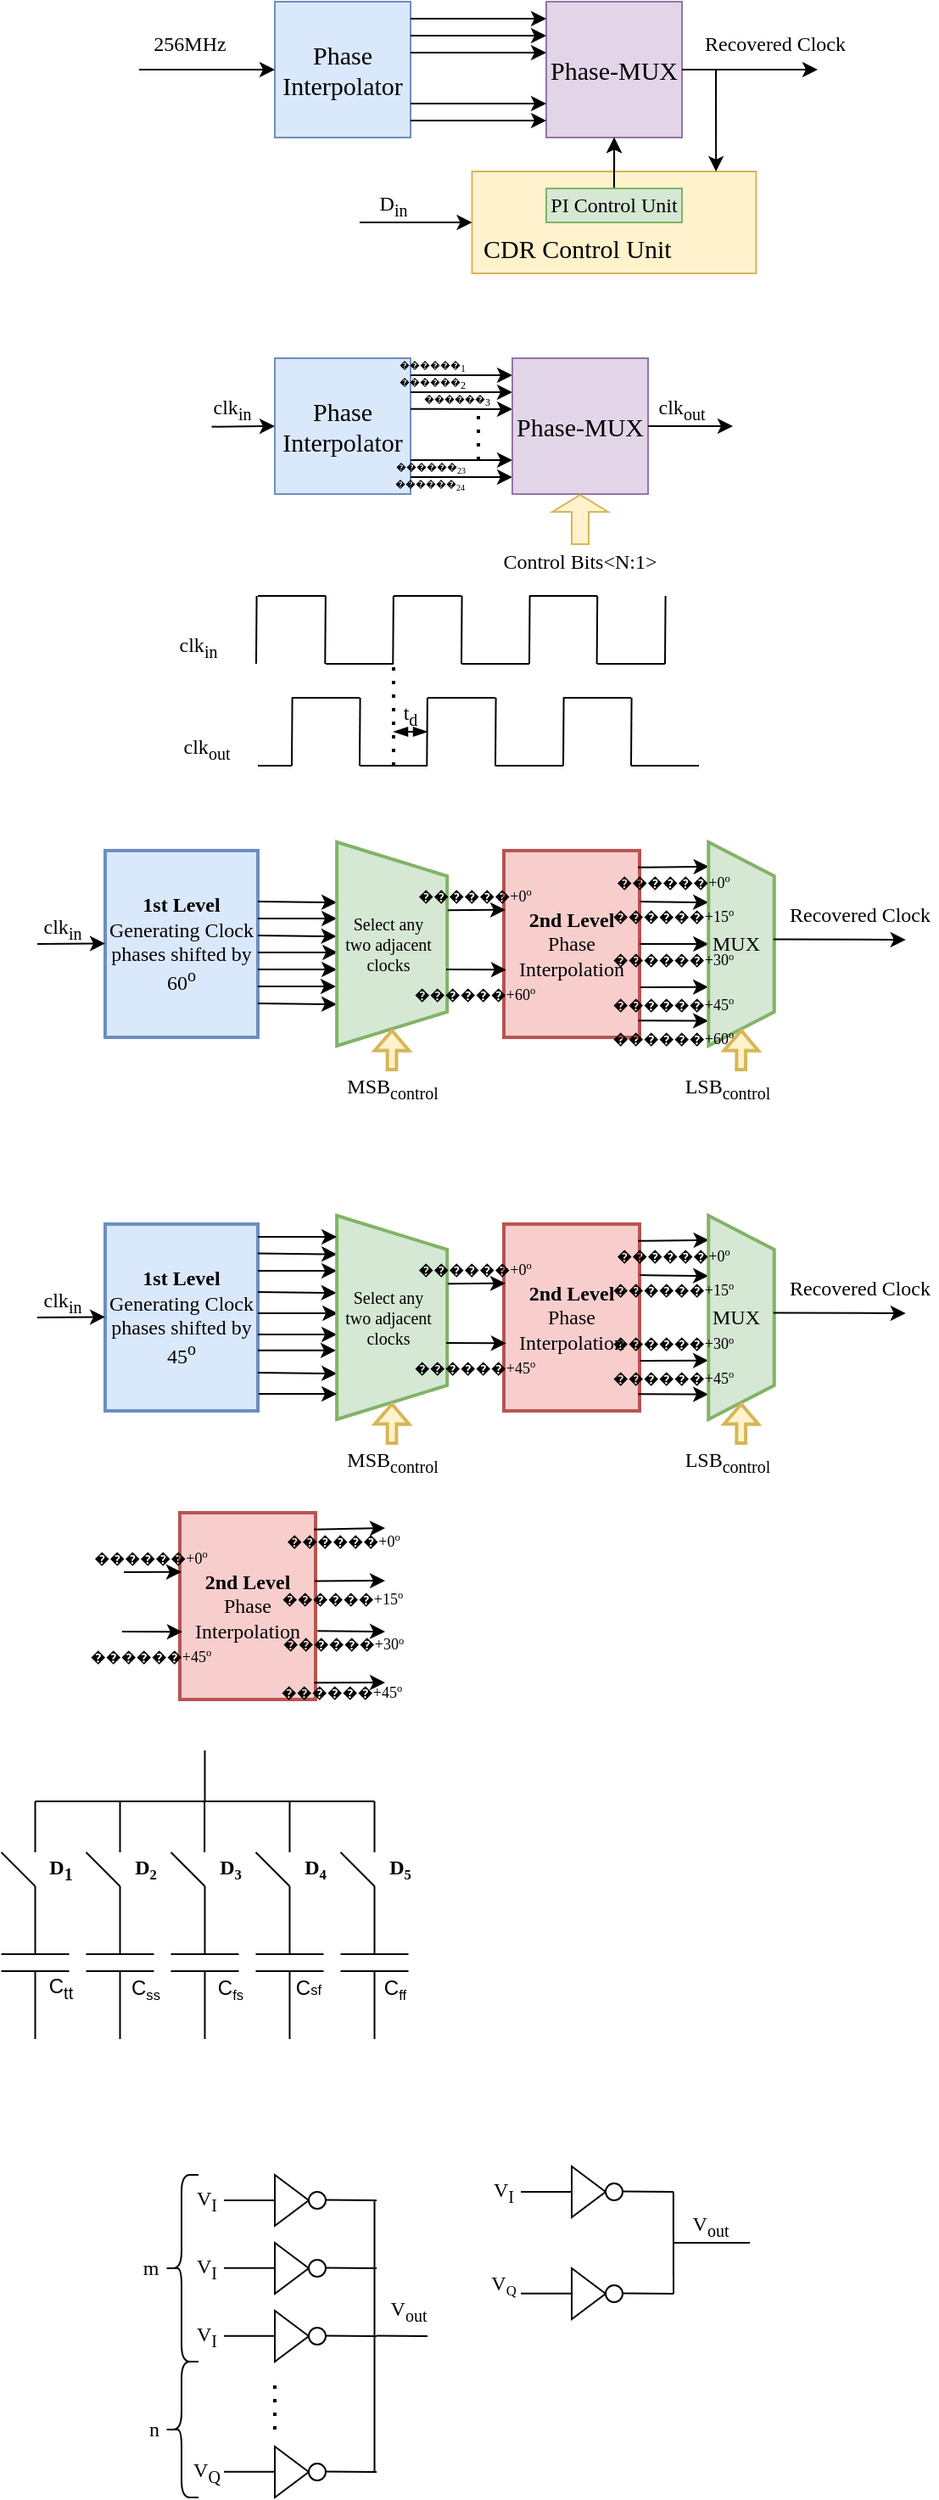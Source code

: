 <mxfile version="24.8.9">
  <diagram name="Page-1" id="OXbIw9xu9yALrL1MYpkd">
    <mxGraphModel dx="311" dy="172" grid="1" gridSize="10" guides="1" tooltips="1" connect="1" arrows="1" fold="1" page="1" pageScale="1" pageWidth="850" pageHeight="1100" math="0" shadow="0">
      <root>
        <mxCell id="0" />
        <mxCell id="1" parent="0" />
        <mxCell id="QYSgvQDud7Rm18ePPlws-1" value="&lt;font style=&quot;font-size: 15px;&quot;&gt;Phase Interpolator&lt;/font&gt;" style="whiteSpace=wrap;html=1;aspect=fixed;fontFamily=palatino;fillColor=#dae8fc;strokeColor=#6c8ebf;" parent="1" vertex="1">
          <mxGeometry x="280" y="120" width="80" height="80" as="geometry" />
        </mxCell>
        <mxCell id="QYSgvQDud7Rm18ePPlws-2" value="" style="endArrow=classic;html=1;rounded=0;entryX=0;entryY=0.5;entryDx=0;entryDy=0;" parent="1" target="QYSgvQDud7Rm18ePPlws-1" edge="1">
          <mxGeometry width="50" height="50" relative="1" as="geometry">
            <mxPoint x="200" y="160" as="sourcePoint" />
            <mxPoint x="240" y="135" as="targetPoint" />
          </mxGeometry>
        </mxCell>
        <mxCell id="QYSgvQDud7Rm18ePPlws-5" value="&lt;font face=&quot;palatino&quot;&gt;256MHz&lt;/font&gt;" style="text;strokeColor=none;align=center;fillColor=none;html=1;verticalAlign=middle;whiteSpace=wrap;rounded=0;" parent="1" vertex="1">
          <mxGeometry x="200" y="130" width="60" height="30" as="geometry" />
        </mxCell>
        <mxCell id="QYSgvQDud7Rm18ePPlws-6" value="Phase-MUX" style="whiteSpace=wrap;html=1;aspect=fixed;fontFamily=palatino;fontSize=15;fillColor=#e1d5e7;strokeColor=#9673a6;" parent="1" vertex="1">
          <mxGeometry x="440" y="120" width="80" height="80" as="geometry" />
        </mxCell>
        <mxCell id="QYSgvQDud7Rm18ePPlws-7" value="" style="endArrow=classic;html=1;rounded=0;entryX=0;entryY=0.5;entryDx=0;entryDy=0;" parent="1" edge="1">
          <mxGeometry width="50" height="50" relative="1" as="geometry">
            <mxPoint x="360" y="130" as="sourcePoint" />
            <mxPoint x="440" y="130" as="targetPoint" />
          </mxGeometry>
        </mxCell>
        <mxCell id="QYSgvQDud7Rm18ePPlws-8" value="" style="endArrow=classic;html=1;rounded=0;entryX=0;entryY=0.5;entryDx=0;entryDy=0;" parent="1" edge="1">
          <mxGeometry width="50" height="50" relative="1" as="geometry">
            <mxPoint x="360" y="140" as="sourcePoint" />
            <mxPoint x="440" y="140" as="targetPoint" />
          </mxGeometry>
        </mxCell>
        <mxCell id="QYSgvQDud7Rm18ePPlws-9" value="" style="endArrow=classic;html=1;rounded=0;entryX=0;entryY=0.5;entryDx=0;entryDy=0;" parent="1" edge="1">
          <mxGeometry width="50" height="50" relative="1" as="geometry">
            <mxPoint x="360" y="150" as="sourcePoint" />
            <mxPoint x="440" y="150" as="targetPoint" />
          </mxGeometry>
        </mxCell>
        <mxCell id="QYSgvQDud7Rm18ePPlws-10" value="" style="endArrow=classic;html=1;rounded=0;entryX=0;entryY=0.5;entryDx=0;entryDy=0;" parent="1" edge="1">
          <mxGeometry width="50" height="50" relative="1" as="geometry">
            <mxPoint x="360" y="180" as="sourcePoint" />
            <mxPoint x="440" y="180" as="targetPoint" />
          </mxGeometry>
        </mxCell>
        <mxCell id="QYSgvQDud7Rm18ePPlws-11" value="" style="endArrow=classic;html=1;rounded=0;entryX=0;entryY=0.5;entryDx=0;entryDy=0;" parent="1" edge="1">
          <mxGeometry width="50" height="50" relative="1" as="geometry">
            <mxPoint x="360" y="190" as="sourcePoint" />
            <mxPoint x="440" y="190" as="targetPoint" />
          </mxGeometry>
        </mxCell>
        <mxCell id="QYSgvQDud7Rm18ePPlws-17" value="" style="edgeStyle=orthogonalEdgeStyle;rounded=0;orthogonalLoop=1;jettySize=auto;html=1;" parent="1" source="QYSgvQDud7Rm18ePPlws-16" target="QYSgvQDud7Rm18ePPlws-6" edge="1">
          <mxGeometry relative="1" as="geometry" />
        </mxCell>
        <mxCell id="QYSgvQDud7Rm18ePPlws-16" value="CDR Control Unit" style="rounded=0;whiteSpace=wrap;html=1;fontFamily=palatino;fontSize=15;align=left;spacingTop=30;spacingLeft=5;fillColor=#fff2cc;strokeColor=#d6b656;" parent="1" vertex="1">
          <mxGeometry x="396.25" y="220" width="167.5" height="60" as="geometry" />
        </mxCell>
        <mxCell id="QYSgvQDud7Rm18ePPlws-19" value="" style="edgeStyle=orthogonalEdgeStyle;rounded=0;orthogonalLoop=1;jettySize=auto;html=1;" parent="1" source="QYSgvQDud7Rm18ePPlws-18" target="QYSgvQDud7Rm18ePPlws-6" edge="1">
          <mxGeometry relative="1" as="geometry" />
        </mxCell>
        <mxCell id="QYSgvQDud7Rm18ePPlws-18" value="PI Control Unit" style="rounded=0;whiteSpace=wrap;html=1;fontFamily=palatino;fillColor=#d5e8d4;strokeColor=#82b366;" parent="1" vertex="1">
          <mxGeometry x="440" y="230" width="80" height="20" as="geometry" />
        </mxCell>
        <mxCell id="QYSgvQDud7Rm18ePPlws-20" value="" style="endArrow=classic;html=1;rounded=0;" parent="1" edge="1">
          <mxGeometry width="50" height="50" relative="1" as="geometry">
            <mxPoint x="520" y="160" as="sourcePoint" />
            <mxPoint x="600" y="160" as="targetPoint" />
          </mxGeometry>
        </mxCell>
        <mxCell id="QYSgvQDud7Rm18ePPlws-21" value="" style="endArrow=classic;html=1;rounded=0;entryX=0.978;entryY=0;entryDx=0;entryDy=0;entryPerimeter=0;" parent="1" edge="1">
          <mxGeometry width="50" height="50" relative="1" as="geometry">
            <mxPoint x="540" y="160" as="sourcePoint" />
            <mxPoint x="540.065" y="220" as="targetPoint" />
            <Array as="points">
              <mxPoint x="540" y="170" />
            </Array>
          </mxGeometry>
        </mxCell>
        <mxCell id="QYSgvQDud7Rm18ePPlws-22" value="" style="endArrow=classic;html=1;rounded=0;entryX=0;entryY=0.5;entryDx=0;entryDy=0;" parent="1" target="QYSgvQDud7Rm18ePPlws-16" edge="1">
          <mxGeometry width="50" height="50" relative="1" as="geometry">
            <mxPoint x="330" y="250" as="sourcePoint" />
            <mxPoint x="380" y="215" as="targetPoint" />
          </mxGeometry>
        </mxCell>
        <mxCell id="QYSgvQDud7Rm18ePPlws-23" value="&lt;font face=&quot;palatino&quot;&gt;D&lt;sub&gt;in&lt;/sub&gt;&lt;/font&gt;" style="text;strokeColor=none;align=center;fillColor=none;html=1;verticalAlign=middle;whiteSpace=wrap;rounded=0;" parent="1" vertex="1">
          <mxGeometry x="320" y="225" width="60" height="30" as="geometry" />
        </mxCell>
        <mxCell id="QYSgvQDud7Rm18ePPlws-24" value="&lt;font face=&quot;palatino&quot;&gt;Recovered Clock&lt;/font&gt;" style="text;strokeColor=none;align=center;fillColor=none;html=1;verticalAlign=middle;whiteSpace=wrap;rounded=0;" parent="1" vertex="1">
          <mxGeometry x="530" y="130" width="90" height="30" as="geometry" />
        </mxCell>
        <mxCell id="QYSgvQDud7Rm18ePPlws-46" value="&lt;font style=&quot;font-size: 15px;&quot;&gt;Phase Interpolator&lt;/font&gt;" style="whiteSpace=wrap;html=1;aspect=fixed;fontFamily=palatino;fillColor=#dae8fc;strokeColor=#6c8ebf;" parent="1" vertex="1">
          <mxGeometry x="280" y="330" width="80" height="80" as="geometry" />
        </mxCell>
        <mxCell id="QYSgvQDud7Rm18ePPlws-47" value="" style="endArrow=classic;html=1;rounded=0;entryX=0;entryY=0.5;entryDx=0;entryDy=0;exitX=0.092;exitY=1.017;exitDx=0;exitDy=0;exitPerimeter=0;" parent="1" source="QYSgvQDud7Rm18ePPlws-48" target="QYSgvQDud7Rm18ePPlws-46" edge="1">
          <mxGeometry width="50" height="50" relative="1" as="geometry">
            <mxPoint x="220" y="370" as="sourcePoint" />
            <mxPoint x="240" y="345" as="targetPoint" />
          </mxGeometry>
        </mxCell>
        <mxCell id="QYSgvQDud7Rm18ePPlws-48" value="&lt;font face=&quot;palatino&quot;&gt;clk&lt;sub&gt;in&lt;/sub&gt;&lt;/font&gt;" style="text;strokeColor=none;align=center;fillColor=none;html=1;verticalAlign=middle;whiteSpace=wrap;rounded=0;" parent="1" vertex="1">
          <mxGeometry x="240" y="350" width="30" height="20" as="geometry" />
        </mxCell>
        <mxCell id="QYSgvQDud7Rm18ePPlws-49" value="" style="endArrow=classic;html=1;rounded=0;" parent="1" edge="1">
          <mxGeometry width="50" height="50" relative="1" as="geometry">
            <mxPoint x="360" y="340" as="sourcePoint" />
            <mxPoint x="420" y="340" as="targetPoint" />
          </mxGeometry>
        </mxCell>
        <mxCell id="QYSgvQDud7Rm18ePPlws-50" value="" style="endArrow=classic;html=1;rounded=0;" parent="1" edge="1">
          <mxGeometry width="50" height="50" relative="1" as="geometry">
            <mxPoint x="360" y="350" as="sourcePoint" />
            <mxPoint x="420" y="350" as="targetPoint" />
          </mxGeometry>
        </mxCell>
        <mxCell id="QYSgvQDud7Rm18ePPlws-51" value="" style="endArrow=classic;html=1;rounded=0;" parent="1" edge="1">
          <mxGeometry width="50" height="50" relative="1" as="geometry">
            <mxPoint x="360" y="359.84" as="sourcePoint" />
            <mxPoint x="420" y="360" as="targetPoint" />
          </mxGeometry>
        </mxCell>
        <mxCell id="QYSgvQDud7Rm18ePPlws-52" value="" style="endArrow=classic;html=1;rounded=0;" parent="1" edge="1">
          <mxGeometry width="50" height="50" relative="1" as="geometry">
            <mxPoint x="360" y="390" as="sourcePoint" />
            <mxPoint x="420" y="390" as="targetPoint" />
          </mxGeometry>
        </mxCell>
        <mxCell id="QYSgvQDud7Rm18ePPlws-53" value="" style="endArrow=classic;html=1;rounded=0;" parent="1" edge="1">
          <mxGeometry width="50" height="50" relative="1" as="geometry">
            <mxPoint x="360" y="400" as="sourcePoint" />
            <mxPoint x="420" y="400" as="targetPoint" />
          </mxGeometry>
        </mxCell>
        <mxCell id="QYSgvQDud7Rm18ePPlws-54" value="" style="endArrow=none;dashed=1;html=1;dashPattern=1 3;strokeWidth=2;rounded=0;" parent="1" edge="1">
          <mxGeometry width="50" height="50" relative="1" as="geometry">
            <mxPoint x="400" y="390" as="sourcePoint" />
            <mxPoint x="400" y="360" as="targetPoint" />
          </mxGeometry>
        </mxCell>
        <mxCell id="QYSgvQDud7Rm18ePPlws-55" value="&lt;p style=&quot;margin-top: 7.68pt; margin-bottom: 0pt; margin-left: 0in; text-align: left; direction: ltr; unicode-bidi: embed; word-break: normal; font-size: 6px;&quot;&gt;&lt;span style=&quot;font-size: 6px; font-family: &amp;quot;Palatino Linotype&amp;quot;;&quot;&gt;������&lt;sub style=&quot;font-size: 6px;&quot;&gt;1&lt;/sub&gt;&lt;/span&gt;&lt;/p&gt;" style="text;strokeColor=none;align=center;fillColor=none;html=1;verticalAlign=middle;whiteSpace=wrap;rounded=0;fontSize=6;" parent="1" vertex="1">
          <mxGeometry x="366.25" y="330" width="13.75" as="geometry" />
        </mxCell>
        <mxCell id="QYSgvQDud7Rm18ePPlws-56" value="&lt;p style=&quot;margin-top: 7.68pt; margin-bottom: 0pt; margin-left: 0in; text-align: left; direction: ltr; unicode-bidi: embed; word-break: normal; font-size: 6px;&quot;&gt;&lt;span style=&quot;font-family: &amp;quot;Palatino Linotype&amp;quot;; font-size: 6px;&quot;&gt;������&lt;sub style=&quot;font-size: 6px;&quot;&gt;2&lt;/sub&gt;&lt;/span&gt;&lt;/p&gt;" style="text;strokeColor=none;align=center;fillColor=none;html=1;verticalAlign=middle;whiteSpace=wrap;rounded=0;fontSize=6;" parent="1" vertex="1">
          <mxGeometry x="363.13" y="340" width="20" as="geometry" />
        </mxCell>
        <mxCell id="QYSgvQDud7Rm18ePPlws-57" value="&lt;p style=&quot;margin-top: 7.68pt; margin-bottom: 0pt; margin-left: 0in; text-align: left; direction: ltr; unicode-bidi: embed; word-break: normal; font-size: 6px;&quot;&gt;&lt;span style=&quot;font-size: 6px;&quot;&gt;������&lt;font style=&quot;font-size: 6px;&quot; face=&quot;Palatino Linotype&quot;&gt;&lt;sub style=&quot;font-size: 6px;&quot;&gt;3&lt;/sub&gt;&lt;/font&gt;&lt;/span&gt;&lt;/p&gt;" style="text;whiteSpace=wrap;html=1;fontSize=6;verticalAlign=middle;" parent="1" vertex="1">
          <mxGeometry x="366.25" y="350" width="0.63" as="geometry" />
        </mxCell>
        <mxCell id="QYSgvQDud7Rm18ePPlws-58" value="&lt;p style=&quot;margin-top: 7.68pt; margin-bottom: 0pt; margin-left: 0in; text-indent: 0in; text-align: left; direction: ltr; unicode-bidi: embed; word-break: normal; font-size: 6px;&quot;&gt;&lt;span style=&quot;font-family: &amp;quot;Palatino Linotype&amp;quot;;&quot;&gt;������&lt;sub&gt;24&lt;/sub&gt;&lt;/span&gt;&lt;/p&gt;" style="text;strokeColor=none;align=center;fillColor=none;html=1;verticalAlign=middle;whiteSpace=wrap;rounded=0;" parent="1" vertex="1">
          <mxGeometry x="363.13" y="400" width="16.87" as="geometry" />
        </mxCell>
        <mxCell id="QYSgvQDud7Rm18ePPlws-59" value="&lt;p style=&quot;margin-top: 7.68pt; margin-bottom: 0pt; margin-left: 0in; text-indent: 0in; text-align: left; direction: ltr; unicode-bidi: embed; word-break: normal; font-size: 6px;&quot;&gt;&lt;span style=&quot;font-family: &amp;quot;Palatino Linotype&amp;quot;;&quot;&gt;������&lt;sub&gt;23&lt;/sub&gt;&lt;/span&gt;&lt;/p&gt;" style="text;strokeColor=none;align=center;fillColor=none;html=1;verticalAlign=middle;whiteSpace=wrap;rounded=0;" parent="1" vertex="1">
          <mxGeometry x="368.75" y="390" width="5.63" as="geometry" />
        </mxCell>
        <mxCell id="QYSgvQDud7Rm18ePPlws-60" value="Phase-MUX" style="whiteSpace=wrap;html=1;aspect=fixed;fontFamily=palatino;fontSize=15;fillColor=#e1d5e7;strokeColor=#9673a6;" parent="1" vertex="1">
          <mxGeometry x="420" y="330" width="80" height="80" as="geometry" />
        </mxCell>
        <mxCell id="QYSgvQDud7Rm18ePPlws-61" value="" style="shape=flexArrow;endArrow=classic;html=1;rounded=0;entryX=0.5;entryY=1;entryDx=0;entryDy=0;endWidth=21.875;endSize=3.0;fillColor=#fff2cc;strokeColor=#d6b656;" parent="1" source="QYSgvQDud7Rm18ePPlws-62" target="QYSgvQDud7Rm18ePPlws-60" edge="1">
          <mxGeometry width="50" height="50" relative="1" as="geometry">
            <mxPoint x="480" y="440" as="sourcePoint" />
            <mxPoint x="520" y="420" as="targetPoint" />
          </mxGeometry>
        </mxCell>
        <mxCell id="QYSgvQDud7Rm18ePPlws-62" value="&lt;font face=&quot;palatino&quot;&gt;Control Bits&amp;lt;N:1&amp;gt;&lt;/font&gt;" style="text;strokeColor=none;align=center;fillColor=none;html=1;verticalAlign=middle;whiteSpace=wrap;rounded=0;" parent="1" vertex="1">
          <mxGeometry x="405" y="440" width="110" height="20" as="geometry" />
        </mxCell>
        <mxCell id="QYSgvQDud7Rm18ePPlws-63" value="" style="endArrow=classic;html=1;rounded=0;" parent="1" edge="1">
          <mxGeometry width="50" height="50" relative="1" as="geometry">
            <mxPoint x="500" y="370" as="sourcePoint" />
            <mxPoint x="550" y="370" as="targetPoint" />
          </mxGeometry>
        </mxCell>
        <mxCell id="QYSgvQDud7Rm18ePPlws-66" value="&lt;font face=&quot;palatino&quot;&gt;clk&lt;sub&gt;out&lt;/sub&gt;&lt;/font&gt;" style="text;strokeColor=none;align=center;fillColor=none;html=1;verticalAlign=middle;whiteSpace=wrap;rounded=0;" parent="1" vertex="1">
          <mxGeometry x="500" y="350" width="40" height="20" as="geometry" />
        </mxCell>
        <mxCell id="QYSgvQDud7Rm18ePPlws-72" value="" style="endArrow=none;html=1;rounded=0;" parent="1" edge="1">
          <mxGeometry width="50" height="50" relative="1" as="geometry">
            <mxPoint x="269" y="510" as="sourcePoint" />
            <mxPoint x="269.29" y="470" as="targetPoint" />
          </mxGeometry>
        </mxCell>
        <mxCell id="QYSgvQDud7Rm18ePPlws-73" value="" style="endArrow=none;html=1;rounded=0;" parent="1" edge="1">
          <mxGeometry width="50" height="50" relative="1" as="geometry">
            <mxPoint x="309.64" y="510" as="sourcePoint" />
            <mxPoint x="309.93" y="470" as="targetPoint" />
          </mxGeometry>
        </mxCell>
        <mxCell id="QYSgvQDud7Rm18ePPlws-74" value="" style="endArrow=none;html=1;rounded=0;" parent="1" edge="1">
          <mxGeometry width="50" height="50" relative="1" as="geometry">
            <mxPoint x="349.64" y="510" as="sourcePoint" />
            <mxPoint x="349.93" y="470" as="targetPoint" />
          </mxGeometry>
        </mxCell>
        <mxCell id="QYSgvQDud7Rm18ePPlws-75" value="" style="endArrow=none;html=1;rounded=0;" parent="1" edge="1">
          <mxGeometry width="50" height="50" relative="1" as="geometry">
            <mxPoint x="390" y="510" as="sourcePoint" />
            <mxPoint x="390.29" y="470" as="targetPoint" />
          </mxGeometry>
        </mxCell>
        <mxCell id="QYSgvQDud7Rm18ePPlws-76" value="" style="endArrow=none;html=1;rounded=0;" parent="1" edge="1">
          <mxGeometry width="50" height="50" relative="1" as="geometry">
            <mxPoint x="430" y="510" as="sourcePoint" />
            <mxPoint x="430.29" y="470" as="targetPoint" />
          </mxGeometry>
        </mxCell>
        <mxCell id="QYSgvQDud7Rm18ePPlws-77" value="" style="endArrow=none;html=1;rounded=0;" parent="1" edge="1">
          <mxGeometry width="50" height="50" relative="1" as="geometry">
            <mxPoint x="469.82" y="510" as="sourcePoint" />
            <mxPoint x="470.11" y="470" as="targetPoint" />
          </mxGeometry>
        </mxCell>
        <mxCell id="QYSgvQDud7Rm18ePPlws-78" value="" style="endArrow=none;html=1;rounded=0;" parent="1" edge="1">
          <mxGeometry width="50" height="50" relative="1" as="geometry">
            <mxPoint x="510" y="510" as="sourcePoint" />
            <mxPoint x="510.29" y="470" as="targetPoint" />
          </mxGeometry>
        </mxCell>
        <mxCell id="QYSgvQDud7Rm18ePPlws-79" value="" style="endArrow=none;html=1;rounded=0;" parent="1" edge="1">
          <mxGeometry width="50" height="50" relative="1" as="geometry">
            <mxPoint x="290" y="570" as="sourcePoint" />
            <mxPoint x="290.29" y="530" as="targetPoint" />
          </mxGeometry>
        </mxCell>
        <mxCell id="QYSgvQDud7Rm18ePPlws-80" value="" style="endArrow=none;html=1;rounded=0;" parent="1" edge="1">
          <mxGeometry width="50" height="50" relative="1" as="geometry">
            <mxPoint x="330" y="570" as="sourcePoint" />
            <mxPoint x="330.29" y="530" as="targetPoint" />
          </mxGeometry>
        </mxCell>
        <mxCell id="QYSgvQDud7Rm18ePPlws-81" value="" style="endArrow=none;html=1;rounded=0;" parent="1" edge="1">
          <mxGeometry width="50" height="50" relative="1" as="geometry">
            <mxPoint x="369.64" y="570" as="sourcePoint" />
            <mxPoint x="369.93" y="530" as="targetPoint" />
          </mxGeometry>
        </mxCell>
        <mxCell id="QYSgvQDud7Rm18ePPlws-82" value="" style="endArrow=none;html=1;rounded=0;" parent="1" edge="1">
          <mxGeometry width="50" height="50" relative="1" as="geometry">
            <mxPoint x="410" y="570" as="sourcePoint" />
            <mxPoint x="410.29" y="530" as="targetPoint" />
          </mxGeometry>
        </mxCell>
        <mxCell id="QYSgvQDud7Rm18ePPlws-83" value="" style="endArrow=none;html=1;rounded=0;" parent="1" edge="1">
          <mxGeometry width="50" height="50" relative="1" as="geometry">
            <mxPoint x="450" y="570" as="sourcePoint" />
            <mxPoint x="450.29" y="530" as="targetPoint" />
          </mxGeometry>
        </mxCell>
        <mxCell id="QYSgvQDud7Rm18ePPlws-84" value="" style="endArrow=none;html=1;rounded=0;" parent="1" edge="1">
          <mxGeometry width="50" height="50" relative="1" as="geometry">
            <mxPoint x="490" y="570" as="sourcePoint" />
            <mxPoint x="490.29" y="530" as="targetPoint" />
          </mxGeometry>
        </mxCell>
        <mxCell id="QYSgvQDud7Rm18ePPlws-85" value="" style="endArrow=none;html=1;rounded=0;" parent="1" edge="1">
          <mxGeometry width="50" height="50" relative="1" as="geometry">
            <mxPoint x="310" y="510" as="sourcePoint" />
            <mxPoint x="350" y="510" as="targetPoint" />
          </mxGeometry>
        </mxCell>
        <mxCell id="QYSgvQDud7Rm18ePPlws-86" value="" style="endArrow=none;html=1;rounded=0;" parent="1" edge="1">
          <mxGeometry width="50" height="50" relative="1" as="geometry">
            <mxPoint x="270" y="470" as="sourcePoint" />
            <mxPoint x="310" y="470" as="targetPoint" />
          </mxGeometry>
        </mxCell>
        <mxCell id="QYSgvQDud7Rm18ePPlws-87" value="" style="endArrow=none;html=1;rounded=0;" parent="1" edge="1">
          <mxGeometry width="50" height="50" relative="1" as="geometry">
            <mxPoint x="290" y="530" as="sourcePoint" />
            <mxPoint x="330" y="530" as="targetPoint" />
          </mxGeometry>
        </mxCell>
        <mxCell id="QYSgvQDud7Rm18ePPlws-88" value="" style="endArrow=none;html=1;rounded=0;" parent="1" edge="1">
          <mxGeometry width="50" height="50" relative="1" as="geometry">
            <mxPoint x="350" y="470" as="sourcePoint" />
            <mxPoint x="390" y="470" as="targetPoint" />
          </mxGeometry>
        </mxCell>
        <mxCell id="QYSgvQDud7Rm18ePPlws-89" value="" style="endArrow=none;html=1;rounded=0;" parent="1" edge="1">
          <mxGeometry width="50" height="50" relative="1" as="geometry">
            <mxPoint x="390" y="510" as="sourcePoint" />
            <mxPoint x="430" y="510" as="targetPoint" />
          </mxGeometry>
        </mxCell>
        <mxCell id="QYSgvQDud7Rm18ePPlws-90" value="" style="endArrow=none;html=1;rounded=0;" parent="1" edge="1">
          <mxGeometry width="50" height="50" relative="1" as="geometry">
            <mxPoint x="430" y="470" as="sourcePoint" />
            <mxPoint x="470" y="470" as="targetPoint" />
          </mxGeometry>
        </mxCell>
        <mxCell id="QYSgvQDud7Rm18ePPlws-91" value="" style="endArrow=none;html=1;rounded=0;" parent="1" edge="1">
          <mxGeometry width="50" height="50" relative="1" as="geometry">
            <mxPoint x="330" y="570" as="sourcePoint" />
            <mxPoint x="370" y="570" as="targetPoint" />
          </mxGeometry>
        </mxCell>
        <mxCell id="QYSgvQDud7Rm18ePPlws-92" value="" style="endArrow=none;html=1;rounded=0;" parent="1" edge="1">
          <mxGeometry width="50" height="50" relative="1" as="geometry">
            <mxPoint x="470" y="510" as="sourcePoint" />
            <mxPoint x="510" y="510" as="targetPoint" />
          </mxGeometry>
        </mxCell>
        <mxCell id="QYSgvQDud7Rm18ePPlws-93" value="" style="endArrow=none;html=1;rounded=0;" parent="1" edge="1">
          <mxGeometry width="50" height="50" relative="1" as="geometry">
            <mxPoint x="370" y="530" as="sourcePoint" />
            <mxPoint x="410" y="530" as="targetPoint" />
          </mxGeometry>
        </mxCell>
        <mxCell id="QYSgvQDud7Rm18ePPlws-94" value="" style="endArrow=none;html=1;rounded=0;" parent="1" edge="1">
          <mxGeometry width="50" height="50" relative="1" as="geometry">
            <mxPoint x="410" y="570" as="sourcePoint" />
            <mxPoint x="450" y="570" as="targetPoint" />
          </mxGeometry>
        </mxCell>
        <mxCell id="QYSgvQDud7Rm18ePPlws-95" value="" style="endArrow=none;html=1;rounded=0;" parent="1" edge="1">
          <mxGeometry width="50" height="50" relative="1" as="geometry">
            <mxPoint x="450" y="530" as="sourcePoint" />
            <mxPoint x="490" y="530" as="targetPoint" />
          </mxGeometry>
        </mxCell>
        <mxCell id="QYSgvQDud7Rm18ePPlws-96" value="" style="endArrow=none;html=1;rounded=0;" parent="1" edge="1">
          <mxGeometry width="50" height="50" relative="1" as="geometry">
            <mxPoint x="490" y="570" as="sourcePoint" />
            <mxPoint x="530" y="570" as="targetPoint" />
          </mxGeometry>
        </mxCell>
        <mxCell id="QYSgvQDud7Rm18ePPlws-97" value="" style="endArrow=none;dashed=1;html=1;dashPattern=1 3;strokeWidth=2;rounded=0;" parent="1" edge="1">
          <mxGeometry width="50" height="50" relative="1" as="geometry">
            <mxPoint x="350" y="570" as="sourcePoint" />
            <mxPoint x="350" y="510" as="targetPoint" />
          </mxGeometry>
        </mxCell>
        <mxCell id="QYSgvQDud7Rm18ePPlws-98" value="" style="endArrow=none;html=1;rounded=0;" parent="1" edge="1">
          <mxGeometry width="50" height="50" relative="1" as="geometry">
            <mxPoint x="270" y="570" as="sourcePoint" />
            <mxPoint x="290" y="570" as="targetPoint" />
          </mxGeometry>
        </mxCell>
        <mxCell id="QYSgvQDud7Rm18ePPlws-99" value="&lt;font face=&quot;palatino&quot;&gt;clk&lt;sub&gt;in&lt;/sub&gt;&lt;/font&gt;" style="text;strokeColor=none;align=center;fillColor=none;html=1;verticalAlign=middle;whiteSpace=wrap;rounded=0;" parent="1" vertex="1">
          <mxGeometry x="220" y="490" width="30" height="20" as="geometry" />
        </mxCell>
        <mxCell id="QYSgvQDud7Rm18ePPlws-100" value="&lt;font face=&quot;palatino&quot;&gt;clk&lt;sub&gt;out&lt;/sub&gt;&lt;/font&gt;" style="text;strokeColor=none;align=center;fillColor=none;html=1;verticalAlign=middle;whiteSpace=wrap;rounded=0;" parent="1" vertex="1">
          <mxGeometry x="220" y="550" width="40" height="20" as="geometry" />
        </mxCell>
        <mxCell id="QYSgvQDud7Rm18ePPlws-101" value="" style="endArrow=blockThin;startArrow=blockThin;html=1;rounded=0;strokeWidth=1;jumpSize=5;curved=1;startFill=1;endFill=1;" parent="1" edge="1">
          <mxGeometry width="50" height="50" relative="1" as="geometry">
            <mxPoint x="350" y="550" as="sourcePoint" />
            <mxPoint x="370" y="550" as="targetPoint" />
          </mxGeometry>
        </mxCell>
        <mxCell id="QYSgvQDud7Rm18ePPlws-103" value="t&lt;font&gt;&lt;sub&gt;d&lt;/sub&gt;&lt;/font&gt;" style="text;strokeColor=none;align=center;fillColor=none;html=1;verticalAlign=middle;whiteSpace=wrap;rounded=0;fontFamily=palatino;" parent="1" vertex="1">
          <mxGeometry x="350" y="530" width="20" height="20" as="geometry" />
        </mxCell>
        <mxCell id="QWjKBm3lf70nuH9CTsI9-19" value="&lt;div&gt;&lt;b&gt;1st Level&lt;/b&gt;&lt;/div&gt;Generating Clock phases shifted by 60&lt;span&gt;&lt;sup&gt;o&lt;/sup&gt;&lt;/span&gt;" style="rounded=0;whiteSpace=wrap;html=1;fontSize=12;fontFamily=palatino;fillColor=#dae8fc;strokeColor=#6c8ebf;strokeWidth=2;" vertex="1" parent="1">
          <mxGeometry x="180" y="620" width="90" height="110" as="geometry" />
        </mxCell>
        <mxCell id="QWjKBm3lf70nuH9CTsI9-20" value="" style="endArrow=classic;html=1;rounded=0;entryX=0;entryY=0.5;entryDx=0;entryDy=0;fontFamily=palatino;" edge="1" parent="1">
          <mxGeometry width="50" height="50" relative="1" as="geometry">
            <mxPoint x="140" y="675" as="sourcePoint" />
            <mxPoint x="180" y="674.73" as="targetPoint" />
          </mxGeometry>
        </mxCell>
        <mxCell id="QWjKBm3lf70nuH9CTsI9-22" value="&lt;b&gt;2nd Level&lt;/b&gt;&lt;div&gt;Phase Interpolation&lt;/div&gt;" style="rounded=0;whiteSpace=wrap;html=1;fontFamily=palatino;fillColor=#f8cecc;strokeColor=#b85450;strokeWidth=2;" vertex="1" parent="1">
          <mxGeometry x="415" y="620.01" width="80" height="110" as="geometry" />
        </mxCell>
        <mxCell id="QWjKBm3lf70nuH9CTsI9-23" value="" style="endArrow=classic;html=1;rounded=0;fontFamily=palatino;entryX=0.296;entryY=1.001;entryDx=0;entryDy=0;entryPerimeter=0;" edge="1" parent="1" target="QWjKBm3lf70nuH9CTsI9-31">
          <mxGeometry width="50" height="50" relative="1" as="geometry">
            <mxPoint x="270" y="650" as="sourcePoint" />
            <mxPoint x="320" y="650" as="targetPoint" />
          </mxGeometry>
        </mxCell>
        <mxCell id="QWjKBm3lf70nuH9CTsI9-24" value="" style="endArrow=classic;html=1;rounded=0;fontFamily=palatino;entryX=0;entryY=0;entryDx=0;entryDy=0;" edge="1" parent="1" target="QWjKBm3lf70nuH9CTsI9-35">
          <mxGeometry width="50" height="50" relative="1" as="geometry">
            <mxPoint x="270" y="660" as="sourcePoint" />
            <mxPoint x="320" y="660" as="targetPoint" />
          </mxGeometry>
        </mxCell>
        <mxCell id="QWjKBm3lf70nuH9CTsI9-25" value="" style="endArrow=classic;html=1;rounded=0;fontFamily=palatino;entryX=-0.004;entryY=0.351;entryDx=0;entryDy=0;entryPerimeter=0;" edge="1" parent="1" target="QWjKBm3lf70nuH9CTsI9-35">
          <mxGeometry width="50" height="50" relative="1" as="geometry">
            <mxPoint x="270" y="670" as="sourcePoint" />
            <mxPoint x="320" y="670" as="targetPoint" />
          </mxGeometry>
        </mxCell>
        <mxCell id="QWjKBm3lf70nuH9CTsI9-26" value="" style="endArrow=classic;html=1;rounded=0;fontFamily=palatino;entryX=0.009;entryY=0.665;entryDx=0;entryDy=0;entryPerimeter=0;" edge="1" parent="1" target="QWjKBm3lf70nuH9CTsI9-35">
          <mxGeometry width="50" height="50" relative="1" as="geometry">
            <mxPoint x="270" y="680" as="sourcePoint" />
            <mxPoint x="320" y="680" as="targetPoint" />
          </mxGeometry>
        </mxCell>
        <mxCell id="QWjKBm3lf70nuH9CTsI9-27" value="" style="endArrow=classic;html=1;rounded=0;fontFamily=palatino;" edge="1" parent="1">
          <mxGeometry width="50" height="50" relative="1" as="geometry">
            <mxPoint x="270" y="700" as="sourcePoint" />
            <mxPoint x="316" y="700" as="targetPoint" />
          </mxGeometry>
        </mxCell>
        <mxCell id="QWjKBm3lf70nuH9CTsI9-28" value="" style="endArrow=classic;html=1;rounded=0;fontFamily=palatino;entryX=0.796;entryY=1.001;entryDx=0;entryDy=0;entryPerimeter=0;" edge="1" parent="1" target="QWjKBm3lf70nuH9CTsI9-31">
          <mxGeometry width="50" height="50" relative="1" as="geometry">
            <mxPoint x="270" y="710" as="sourcePoint" />
            <mxPoint x="320" y="710" as="targetPoint" />
          </mxGeometry>
        </mxCell>
        <mxCell id="QWjKBm3lf70nuH9CTsI9-29" value="" style="endArrow=classic;html=1;rounded=0;fontFamily=palatino;entryX=0;entryY=1;entryDx=0;entryDy=0;" edge="1" parent="1" target="QWjKBm3lf70nuH9CTsI9-35">
          <mxGeometry width="50" height="50" relative="1" as="geometry">
            <mxPoint x="270" y="690" as="sourcePoint" />
            <mxPoint x="320" y="690" as="targetPoint" />
          </mxGeometry>
        </mxCell>
        <mxCell id="QWjKBm3lf70nuH9CTsI9-31" value="" style="shape=trapezoid;perimeter=trapezoidPerimeter;whiteSpace=wrap;html=1;fixedSize=1;rotation=90;fontFamily=palatino;fillColor=#d5e8d4;strokeColor=#82b366;strokeWidth=2;" vertex="1" parent="1">
          <mxGeometry x="289.07" y="642.5" width="120" height="65" as="geometry" />
        </mxCell>
        <mxCell id="QWjKBm3lf70nuH9CTsI9-32" value="" style="endArrow=classic;html=1;rounded=0;entryX=0.012;entryY=0.317;entryDx=0;entryDy=0;entryPerimeter=0;exitX=0.334;exitY=-0.005;exitDx=0;exitDy=0;exitPerimeter=0;fontFamily=palatino;" edge="1" parent="1" source="QWjKBm3lf70nuH9CTsI9-31" target="QWjKBm3lf70nuH9CTsI9-22">
          <mxGeometry width="50" height="50" relative="1" as="geometry">
            <mxPoint x="390" y="655" as="sourcePoint" />
            <mxPoint x="360" y="660" as="targetPoint" />
          </mxGeometry>
        </mxCell>
        <mxCell id="QWjKBm3lf70nuH9CTsI9-34" value="" style="endArrow=classic;html=1;rounded=0;entryX=0.018;entryY=0.638;entryDx=0;entryDy=0;entryPerimeter=0;exitX=0.334;exitY=-0.005;exitDx=0;exitDy=0;exitPerimeter=0;fontFamily=palatino;" edge="1" parent="1" target="QWjKBm3lf70nuH9CTsI9-22">
          <mxGeometry width="50" height="50" relative="1" as="geometry">
            <mxPoint x="381" y="690" as="sourcePoint" />
            <mxPoint x="405" y="690" as="targetPoint" />
          </mxGeometry>
        </mxCell>
        <mxCell id="QWjKBm3lf70nuH9CTsI9-35" value="Select any two adjacent clocks" style="text;strokeColor=none;align=center;fillColor=none;html=1;verticalAlign=middle;whiteSpace=wrap;rounded=0;fontSize=10;fontFamily=palatino;" vertex="1" parent="1">
          <mxGeometry x="316.57" y="660" width="60" height="30" as="geometry" />
        </mxCell>
        <mxCell id="QWjKBm3lf70nuH9CTsI9-36" value="" style="shape=flexArrow;endArrow=classic;html=1;rounded=0;width=4.375;endSize=3.263;entryX=1;entryY=0.5;entryDx=0;entryDy=0;endWidth=12.905;fontFamily=palatino;fillColor=#fff2cc;strokeColor=#d6b656;strokeWidth=2;" edge="1" parent="1" target="QWjKBm3lf70nuH9CTsI9-31">
          <mxGeometry width="50" height="50" relative="1" as="geometry">
            <mxPoint x="349" y="750" as="sourcePoint" />
            <mxPoint x="374.07" y="760" as="targetPoint" />
          </mxGeometry>
        </mxCell>
        <mxCell id="QWjKBm3lf70nuH9CTsI9-37" value="" style="endArrow=classic;html=1;rounded=0;entryX=0.12;entryY=0.995;entryDx=0;entryDy=0;entryPerimeter=0;fontFamily=palatino;exitX=0.988;exitY=0.09;exitDx=0;exitDy=0;exitPerimeter=0;" edge="1" parent="1" source="QWjKBm3lf70nuH9CTsI9-22" target="QWjKBm3lf70nuH9CTsI9-42">
          <mxGeometry width="50" height="50" relative="1" as="geometry">
            <mxPoint x="500" y="629" as="sourcePoint" />
            <mxPoint x="520" y="630" as="targetPoint" />
          </mxGeometry>
        </mxCell>
        <mxCell id="QWjKBm3lf70nuH9CTsI9-38" value="" style="endArrow=classic;html=1;rounded=0;entryX=0.296;entryY=1.002;entryDx=0;entryDy=0;entryPerimeter=0;fontFamily=palatino;exitX=1.002;exitY=0.273;exitDx=0;exitDy=0;exitPerimeter=0;" edge="1" parent="1" source="QWjKBm3lf70nuH9CTsI9-22" target="QWjKBm3lf70nuH9CTsI9-42">
          <mxGeometry width="50" height="50" relative="1" as="geometry">
            <mxPoint x="500" y="650" as="sourcePoint" />
            <mxPoint x="520" y="650" as="targetPoint" />
          </mxGeometry>
        </mxCell>
        <mxCell id="QWjKBm3lf70nuH9CTsI9-39" value="" style="endArrow=classic;html=1;rounded=0;entryX=0.5;entryY=1;entryDx=0;entryDy=0;fontFamily=palatino;exitX=1;exitY=0.5;exitDx=0;exitDy=0;" edge="1" parent="1" source="QWjKBm3lf70nuH9CTsI9-22" target="QWjKBm3lf70nuH9CTsI9-42">
          <mxGeometry width="50" height="50" relative="1" as="geometry">
            <mxPoint x="510" y="670" as="sourcePoint" />
            <mxPoint x="520" y="674.82" as="targetPoint" />
          </mxGeometry>
        </mxCell>
        <mxCell id="QWjKBm3lf70nuH9CTsI9-40" value="" style="endArrow=classic;html=1;rounded=0;entryX=0.711;entryY=1.002;entryDx=0;entryDy=0;entryPerimeter=0;fontFamily=palatino;exitX=1.004;exitY=0.732;exitDx=0;exitDy=0;exitPerimeter=0;" edge="1" parent="1" source="QWjKBm3lf70nuH9CTsI9-22" target="QWjKBm3lf70nuH9CTsI9-42">
          <mxGeometry width="50" height="50" relative="1" as="geometry">
            <mxPoint x="500" y="700" as="sourcePoint" />
            <mxPoint x="520" y="700" as="targetPoint" />
          </mxGeometry>
        </mxCell>
        <mxCell id="QWjKBm3lf70nuH9CTsI9-41" value="" style="endArrow=classic;html=1;rounded=0;entryX=0.877;entryY=1.002;entryDx=0;entryDy=0;entryPerimeter=0;fontFamily=palatino;exitX=0.99;exitY=0.91;exitDx=0;exitDy=0;exitPerimeter=0;" edge="1" parent="1" source="QWjKBm3lf70nuH9CTsI9-22" target="QWjKBm3lf70nuH9CTsI9-42">
          <mxGeometry width="50" height="50" relative="1" as="geometry">
            <mxPoint x="500" y="720" as="sourcePoint" />
            <mxPoint x="520" y="720" as="targetPoint" />
          </mxGeometry>
        </mxCell>
        <mxCell id="QWjKBm3lf70nuH9CTsI9-42" value="" style="shape=trapezoid;perimeter=trapezoidPerimeter;whiteSpace=wrap;html=1;fixedSize=1;rotation=90;fontFamily=palatino;fillColor=#d5e8d4;strokeColor=#82b366;strokeWidth=2;" vertex="1" parent="1">
          <mxGeometry x="495" y="655.63" width="120" height="38.75" as="geometry" />
        </mxCell>
        <mxCell id="QWjKBm3lf70nuH9CTsI9-43" value="" style="shape=flexArrow;endArrow=classic;html=1;rounded=0;width=4.375;endSize=3.263;entryX=1;entryY=0.5;entryDx=0;entryDy=0;endWidth=12.905;fontFamily=palatino;strokeWidth=2;fillColor=#fff2cc;strokeColor=#d6b656;exitX=0.659;exitY=0;exitDx=0;exitDy=0;exitPerimeter=0;" edge="1" parent="1" source="QWjKBm3lf70nuH9CTsI9-45" target="QWjKBm3lf70nuH9CTsI9-42">
          <mxGeometry width="50" height="50" relative="1" as="geometry">
            <mxPoint x="542" y="750" as="sourcePoint" />
            <mxPoint x="543.75" y="730" as="targetPoint" />
          </mxGeometry>
        </mxCell>
        <mxCell id="QWjKBm3lf70nuH9CTsI9-44" value="MSB&lt;sub&gt;control&lt;/sub&gt;" style="text;strokeColor=none;align=center;fillColor=none;html=1;verticalAlign=middle;whiteSpace=wrap;rounded=0;fontFamily=palatino;" vertex="1" parent="1">
          <mxGeometry x="328.61" y="750" width="40.93" height="20" as="geometry" />
        </mxCell>
        <mxCell id="QWjKBm3lf70nuH9CTsI9-45" value="LSB&lt;sub&gt;control&lt;/sub&gt;" style="text;strokeColor=none;align=center;fillColor=none;html=1;verticalAlign=middle;whiteSpace=wrap;rounded=0;fontFamily=palatino;" vertex="1" parent="1">
          <mxGeometry x="521.88" y="750" width="50" height="20" as="geometry" />
        </mxCell>
        <mxCell id="QWjKBm3lf70nuH9CTsI9-46" value="MUX" style="text;strokeColor=none;align=center;fillColor=none;html=1;verticalAlign=middle;whiteSpace=wrap;rounded=0;fontFamily=palatino;" vertex="1" parent="1">
          <mxGeometry x="531.88" y="665" width="40" height="20" as="geometry" />
        </mxCell>
        <mxCell id="QWjKBm3lf70nuH9CTsI9-47" value="" style="endArrow=classic;html=1;rounded=0;exitX=1.049;exitY=0.362;exitDx=0;exitDy=0;exitPerimeter=0;" edge="1" parent="1" source="QWjKBm3lf70nuH9CTsI9-46">
          <mxGeometry width="50" height="50" relative="1" as="geometry">
            <mxPoint x="571.88" y="672.5" as="sourcePoint" />
            <mxPoint x="651.88" y="672.5" as="targetPoint" />
          </mxGeometry>
        </mxCell>
        <mxCell id="QWjKBm3lf70nuH9CTsI9-48" value="&lt;font face=&quot;palatino&quot;&gt;Recovered Clock&lt;/font&gt;" style="text;strokeColor=none;align=center;fillColor=none;html=1;verticalAlign=middle;whiteSpace=wrap;rounded=0;" vertex="1" parent="1">
          <mxGeometry x="580" y="642.5" width="90" height="30" as="geometry" />
        </mxCell>
        <mxCell id="QWjKBm3lf70nuH9CTsI9-52" value="&lt;font face=&quot;palatino&quot;&gt;clk&lt;sub&gt;in&lt;/sub&gt;&lt;/font&gt;" style="text;strokeColor=none;align=center;fillColor=none;html=1;verticalAlign=middle;whiteSpace=wrap;rounded=0;" vertex="1" parent="1">
          <mxGeometry x="140" y="655.63" width="30" height="20" as="geometry" />
        </mxCell>
        <mxCell id="QWjKBm3lf70nuH9CTsI9-53" value="&lt;p style=&quot;language:en-IN;margin-top:0pt;margin-bottom:0pt;margin-left:0in;&lt;br/&gt;text-align:left;direction:ltr;unicode-bidi:embed;mso-line-break-override:none;&lt;br/&gt;word-break:normal;punctuation-wrap:hanging&quot;&gt;&lt;span style=&quot;font-family: &amp;quot;Cambria Math&amp;quot;;&quot;&gt;&lt;font&gt;������+60&lt;span style=&quot;font-size: 7.5px;&quot;&gt;&lt;sup&gt;o&lt;/sup&gt;&lt;/span&gt;&lt;/font&gt;&lt;/span&gt;&lt;/p&gt;" style="text;strokeColor=none;align=center;fillColor=none;html=1;verticalAlign=middle;whiteSpace=wrap;rounded=0;fontSize=9;" vertex="1" parent="1">
          <mxGeometry x="383.13" y="694.38" width="30" height="20" as="geometry" />
        </mxCell>
        <mxCell id="QWjKBm3lf70nuH9CTsI9-54" value="&lt;p style=&quot;language:en-IN;margin-top:0pt;margin-bottom:0pt;margin-left:0in;&lt;br/&gt;text-align:left;direction:ltr;unicode-bidi:embed;mso-line-break-override:none;&lt;br/&gt;word-break:normal;punctuation-wrap:hanging&quot;&gt;&lt;span style=&quot;font-family: &amp;quot;Cambria Math&amp;quot;;&quot;&gt;&lt;font&gt;������+60&lt;span style=&quot;font-size: 7.5px;&quot;&gt;&lt;sup&gt;o&lt;/sup&gt;&lt;/span&gt;&lt;/font&gt;&lt;/span&gt;&lt;/p&gt;" style="text;strokeColor=none;align=center;fillColor=none;html=1;verticalAlign=middle;whiteSpace=wrap;rounded=0;fontSize=9;" vertex="1" parent="1">
          <mxGeometry x="500" y="720" width="30" height="20" as="geometry" />
        </mxCell>
        <mxCell id="QWjKBm3lf70nuH9CTsI9-55" value="&lt;p style=&quot;language:en-IN;margin-top:0pt;margin-bottom:0pt;margin-left:0in;&lt;br/&gt;text-align:left;direction:ltr;unicode-bidi:embed;mso-line-break-override:none;&lt;br/&gt;word-break:normal;punctuation-wrap:hanging&quot;&gt;&lt;span style=&quot;font-family: &amp;quot;Cambria Math&amp;quot;;&quot;&gt;&lt;font&gt;������+45&lt;span style=&quot;font-size: 7.5px;&quot;&gt;&lt;sup&gt;o&lt;/sup&gt;&lt;/span&gt;&lt;/font&gt;&lt;/span&gt;&lt;/p&gt;" style="text;strokeColor=none;align=center;fillColor=none;html=1;verticalAlign=middle;whiteSpace=wrap;rounded=0;fontSize=9;" vertex="1" parent="1">
          <mxGeometry x="500" y="700" width="30" height="20" as="geometry" />
        </mxCell>
        <mxCell id="QWjKBm3lf70nuH9CTsI9-56" value="&lt;p style=&quot;language:en-IN;margin-top:0pt;margin-bottom:0pt;margin-left:0in;&lt;br/&gt;text-align:left;direction:ltr;unicode-bidi:embed;mso-line-break-override:none;&lt;br/&gt;word-break:normal;punctuation-wrap:hanging&quot;&gt;&lt;span style=&quot;font-family: &amp;quot;Cambria Math&amp;quot;;&quot;&gt;&lt;font&gt;������+3&lt;/font&gt;&lt;/span&gt;&lt;span style=&quot;font-family: &amp;quot;Cambria Math&amp;quot;; background-color: initial;&quot;&gt;0&lt;/span&gt;&lt;span style=&quot;font-family: &amp;quot;Cambria Math&amp;quot;; background-color: initial; font-size: 7.5px;&quot;&gt;&lt;sup&gt;o&lt;/sup&gt;&lt;/span&gt;&lt;/p&gt;" style="text;strokeColor=none;align=center;fillColor=none;html=1;verticalAlign=middle;whiteSpace=wrap;rounded=0;fontSize=9;" vertex="1" parent="1">
          <mxGeometry x="500" y="674.38" width="30" height="20" as="geometry" />
        </mxCell>
        <mxCell id="QWjKBm3lf70nuH9CTsI9-57" value="&lt;p style=&quot;language:en-IN;margin-top:0pt;margin-bottom:0pt;margin-left:0in;&lt;br/&gt;text-align:left;direction:ltr;unicode-bidi:embed;mso-line-break-override:none;&lt;br/&gt;word-break:normal;punctuation-wrap:hanging&quot;&gt;&lt;span style=&quot;font-family: &amp;quot;Cambria Math&amp;quot;;&quot;&gt;&lt;font&gt;������+15&lt;span style=&quot;font-size: 7.5px;&quot;&gt;&lt;sup&gt;o&lt;/sup&gt;&lt;/span&gt;&lt;/font&gt;&lt;/span&gt;&lt;/p&gt;" style="text;strokeColor=none;align=center;fillColor=none;html=1;verticalAlign=middle;whiteSpace=wrap;rounded=0;fontSize=9;" vertex="1" parent="1">
          <mxGeometry x="500" y="647.5" width="30" height="20" as="geometry" />
        </mxCell>
        <mxCell id="QWjKBm3lf70nuH9CTsI9-58" value="&lt;p style=&quot;language:en-IN;margin-top:0pt;margin-bottom:0pt;margin-left:0in;&lt;br/&gt;text-align:left;direction:ltr;unicode-bidi:embed;mso-line-break-override:none;&lt;br/&gt;word-break:normal;punctuation-wrap:hanging&quot;&gt;&lt;span style=&quot;font-family: &amp;quot;Cambria Math&amp;quot;;&quot;&gt;&lt;font&gt;������+0&lt;span style=&quot;font-size: 7.5px;&quot;&gt;&lt;sup&gt;o&lt;/sup&gt;&lt;/span&gt;&lt;/font&gt;&lt;/span&gt;&lt;/p&gt;" style="text;strokeColor=none;align=center;fillColor=none;html=1;verticalAlign=middle;whiteSpace=wrap;rounded=0;fontSize=9;" vertex="1" parent="1">
          <mxGeometry x="500" y="627.5" width="30" height="20" as="geometry" />
        </mxCell>
        <mxCell id="QWjKBm3lf70nuH9CTsI9-59" value="&lt;p style=&quot;language:en-IN;margin-top:0pt;margin-bottom:0pt;margin-left:0in;&lt;br/&gt;text-align:left;direction:ltr;unicode-bidi:embed;mso-line-break-override:none;&lt;br/&gt;word-break:normal;punctuation-wrap:hanging&quot;&gt;&lt;span style=&quot;font-family: &amp;quot;Cambria Math&amp;quot;;&quot;&gt;&lt;font&gt;������+0&lt;span style=&quot;font-size: 7.5px;&quot;&gt;&lt;sup&gt;o&lt;/sup&gt;&lt;/span&gt;&lt;/font&gt;&lt;/span&gt;&lt;/p&gt;" style="text;strokeColor=none;align=center;fillColor=none;html=1;verticalAlign=middle;whiteSpace=wrap;rounded=0;fontSize=9;" vertex="1" parent="1">
          <mxGeometry x="383.13" y="635.63" width="30" height="20" as="geometry" />
        </mxCell>
        <mxCell id="QWjKBm3lf70nuH9CTsI9-60" value="&lt;div&gt;&lt;b&gt;1st Level&lt;/b&gt;&lt;/div&gt;Generating Clock phases shifted by 45&lt;span&gt;&lt;sup&gt;o&lt;/sup&gt;&lt;/span&gt;" style="rounded=0;whiteSpace=wrap;html=1;fontSize=12;fontFamily=palatino;fillColor=#dae8fc;strokeColor=#6c8ebf;strokeWidth=2;" vertex="1" parent="1">
          <mxGeometry x="180" y="840" width="90" height="110" as="geometry" />
        </mxCell>
        <mxCell id="QWjKBm3lf70nuH9CTsI9-61" value="" style="endArrow=classic;html=1;rounded=0;entryX=0;entryY=0.5;entryDx=0;entryDy=0;fontFamily=palatino;" edge="1" parent="1">
          <mxGeometry width="50" height="50" relative="1" as="geometry">
            <mxPoint x="140" y="895" as="sourcePoint" />
            <mxPoint x="180" y="894.73" as="targetPoint" />
          </mxGeometry>
        </mxCell>
        <mxCell id="QWjKBm3lf70nuH9CTsI9-62" value="&lt;b&gt;2nd Level&lt;/b&gt;&lt;div&gt;Phase Interpolation&lt;/div&gt;" style="rounded=0;whiteSpace=wrap;html=1;fontFamily=palatino;fillColor=#f8cecc;strokeColor=#b85450;strokeWidth=2;" vertex="1" parent="1">
          <mxGeometry x="415" y="840.01" width="80" height="110" as="geometry" />
        </mxCell>
        <mxCell id="QWjKBm3lf70nuH9CTsI9-63" value="" style="endArrow=classic;html=1;rounded=0;fontFamily=palatino;entryX=0.296;entryY=1.001;entryDx=0;entryDy=0;entryPerimeter=0;" edge="1" parent="1">
          <mxGeometry width="50" height="50" relative="1" as="geometry">
            <mxPoint x="270.07" y="857.24" as="sourcePoint" />
            <mxPoint x="316.575" y="857.76" as="targetPoint" />
          </mxGeometry>
        </mxCell>
        <mxCell id="QWjKBm3lf70nuH9CTsI9-64" value="" style="endArrow=classic;html=1;rounded=0;fontFamily=palatino;entryX=0;entryY=0;entryDx=0;entryDy=0;" edge="1" parent="1">
          <mxGeometry width="50" height="50" relative="1" as="geometry">
            <mxPoint x="270" y="867.5" as="sourcePoint" />
            <mxPoint x="316.57" y="867.5" as="targetPoint" />
          </mxGeometry>
        </mxCell>
        <mxCell id="QWjKBm3lf70nuH9CTsI9-65" value="" style="endArrow=classic;html=1;rounded=0;fontFamily=palatino;entryX=-0.004;entryY=0.351;entryDx=0;entryDy=0;entryPerimeter=0;" edge="1" parent="1">
          <mxGeometry width="50" height="50" relative="1" as="geometry">
            <mxPoint x="270" y="880" as="sourcePoint" />
            <mxPoint x="316.33" y="880.53" as="targetPoint" />
          </mxGeometry>
        </mxCell>
        <mxCell id="QWjKBm3lf70nuH9CTsI9-66" value="" style="endArrow=classic;html=1;rounded=0;fontFamily=palatino;entryX=0.009;entryY=0.665;entryDx=0;entryDy=0;entryPerimeter=0;" edge="1" parent="1">
          <mxGeometry width="50" height="50" relative="1" as="geometry">
            <mxPoint x="270" y="892.55" as="sourcePoint" />
            <mxPoint x="317.11" y="892.5" as="targetPoint" />
          </mxGeometry>
        </mxCell>
        <mxCell id="QWjKBm3lf70nuH9CTsI9-67" value="" style="endArrow=classic;html=1;rounded=0;fontFamily=palatino;" edge="1" parent="1">
          <mxGeometry width="50" height="50" relative="1" as="geometry">
            <mxPoint x="270" y="914.38" as="sourcePoint" />
            <mxPoint x="316" y="914.38" as="targetPoint" />
          </mxGeometry>
        </mxCell>
        <mxCell id="QWjKBm3lf70nuH9CTsI9-68" value="" style="endArrow=classic;html=1;rounded=0;fontFamily=palatino;entryX=0.796;entryY=1.001;entryDx=0;entryDy=0;entryPerimeter=0;" edge="1" parent="1">
          <mxGeometry width="50" height="50" relative="1" as="geometry">
            <mxPoint x="270.06" y="927.5" as="sourcePoint" />
            <mxPoint x="316.565" y="928.02" as="targetPoint" />
          </mxGeometry>
        </mxCell>
        <mxCell id="QWjKBm3lf70nuH9CTsI9-69" value="" style="endArrow=classic;html=1;rounded=0;fontFamily=palatino;entryX=0;entryY=1;entryDx=0;entryDy=0;" edge="1" parent="1">
          <mxGeometry width="50" height="50" relative="1" as="geometry">
            <mxPoint x="270" y="905" as="sourcePoint" />
            <mxPoint x="316.57" y="905" as="targetPoint" />
          </mxGeometry>
        </mxCell>
        <mxCell id="QWjKBm3lf70nuH9CTsI9-70" value="" style="shape=trapezoid;perimeter=trapezoidPerimeter;whiteSpace=wrap;html=1;fixedSize=1;rotation=90;fontFamily=palatino;fillColor=#d5e8d4;strokeColor=#82b366;strokeWidth=2;" vertex="1" parent="1">
          <mxGeometry x="289.07" y="862.5" width="120" height="65" as="geometry" />
        </mxCell>
        <mxCell id="QWjKBm3lf70nuH9CTsI9-71" value="" style="endArrow=classic;html=1;rounded=0;entryX=0.012;entryY=0.317;entryDx=0;entryDy=0;entryPerimeter=0;exitX=0.334;exitY=-0.005;exitDx=0;exitDy=0;exitPerimeter=0;fontFamily=palatino;" edge="1" parent="1" source="QWjKBm3lf70nuH9CTsI9-70" target="QWjKBm3lf70nuH9CTsI9-62">
          <mxGeometry width="50" height="50" relative="1" as="geometry">
            <mxPoint x="390" y="875" as="sourcePoint" />
            <mxPoint x="360" y="880" as="targetPoint" />
          </mxGeometry>
        </mxCell>
        <mxCell id="QWjKBm3lf70nuH9CTsI9-72" value="" style="endArrow=classic;html=1;rounded=0;entryX=0.018;entryY=0.638;entryDx=0;entryDy=0;entryPerimeter=0;exitX=0.334;exitY=-0.005;exitDx=0;exitDy=0;exitPerimeter=0;fontFamily=palatino;" edge="1" parent="1" target="QWjKBm3lf70nuH9CTsI9-62">
          <mxGeometry width="50" height="50" relative="1" as="geometry">
            <mxPoint x="381" y="910" as="sourcePoint" />
            <mxPoint x="405" y="910" as="targetPoint" />
          </mxGeometry>
        </mxCell>
        <mxCell id="QWjKBm3lf70nuH9CTsI9-73" value="Select any two adjacent clocks" style="text;strokeColor=none;align=center;fillColor=none;html=1;verticalAlign=middle;whiteSpace=wrap;rounded=0;fontSize=10;fontFamily=palatino;" vertex="1" parent="1">
          <mxGeometry x="316.57" y="880" width="60" height="30" as="geometry" />
        </mxCell>
        <mxCell id="QWjKBm3lf70nuH9CTsI9-74" value="" style="shape=flexArrow;endArrow=classic;html=1;rounded=0;width=4.375;endSize=3.263;entryX=1;entryY=0.5;entryDx=0;entryDy=0;endWidth=12.905;fontFamily=palatino;fillColor=#fff2cc;strokeColor=#d6b656;strokeWidth=2;" edge="1" parent="1" target="QWjKBm3lf70nuH9CTsI9-70">
          <mxGeometry width="50" height="50" relative="1" as="geometry">
            <mxPoint x="349" y="970" as="sourcePoint" />
            <mxPoint x="374.07" y="980" as="targetPoint" />
          </mxGeometry>
        </mxCell>
        <mxCell id="QWjKBm3lf70nuH9CTsI9-75" value="" style="endArrow=classic;html=1;rounded=0;entryX=0.12;entryY=0.995;entryDx=0;entryDy=0;entryPerimeter=0;fontFamily=palatino;exitX=0.988;exitY=0.09;exitDx=0;exitDy=0;exitPerimeter=0;" edge="1" parent="1" source="QWjKBm3lf70nuH9CTsI9-62" target="QWjKBm3lf70nuH9CTsI9-80">
          <mxGeometry width="50" height="50" relative="1" as="geometry">
            <mxPoint x="500" y="849" as="sourcePoint" />
            <mxPoint x="520" y="850" as="targetPoint" />
          </mxGeometry>
        </mxCell>
        <mxCell id="QWjKBm3lf70nuH9CTsI9-76" value="" style="endArrow=classic;html=1;rounded=0;entryX=0.296;entryY=1.002;entryDx=0;entryDy=0;entryPerimeter=0;fontFamily=palatino;exitX=1.002;exitY=0.273;exitDx=0;exitDy=0;exitPerimeter=0;" edge="1" parent="1" source="QWjKBm3lf70nuH9CTsI9-62" target="QWjKBm3lf70nuH9CTsI9-80">
          <mxGeometry width="50" height="50" relative="1" as="geometry">
            <mxPoint x="500" y="870" as="sourcePoint" />
            <mxPoint x="520" y="870" as="targetPoint" />
          </mxGeometry>
        </mxCell>
        <mxCell id="QWjKBm3lf70nuH9CTsI9-78" value="" style="endArrow=classic;html=1;rounded=0;entryX=0.711;entryY=1.002;entryDx=0;entryDy=0;entryPerimeter=0;fontFamily=palatino;exitX=1.004;exitY=0.732;exitDx=0;exitDy=0;exitPerimeter=0;" edge="1" parent="1" source="QWjKBm3lf70nuH9CTsI9-62" target="QWjKBm3lf70nuH9CTsI9-80">
          <mxGeometry width="50" height="50" relative="1" as="geometry">
            <mxPoint x="500" y="920" as="sourcePoint" />
            <mxPoint x="520" y="920" as="targetPoint" />
          </mxGeometry>
        </mxCell>
        <mxCell id="QWjKBm3lf70nuH9CTsI9-79" value="" style="endArrow=classic;html=1;rounded=0;entryX=0.877;entryY=1.002;entryDx=0;entryDy=0;entryPerimeter=0;fontFamily=palatino;exitX=0.99;exitY=0.91;exitDx=0;exitDy=0;exitPerimeter=0;" edge="1" parent="1" source="QWjKBm3lf70nuH9CTsI9-62" target="QWjKBm3lf70nuH9CTsI9-80">
          <mxGeometry width="50" height="50" relative="1" as="geometry">
            <mxPoint x="500" y="940" as="sourcePoint" />
            <mxPoint x="520" y="940" as="targetPoint" />
          </mxGeometry>
        </mxCell>
        <mxCell id="QWjKBm3lf70nuH9CTsI9-80" value="" style="shape=trapezoid;perimeter=trapezoidPerimeter;whiteSpace=wrap;html=1;fixedSize=1;rotation=90;fontFamily=palatino;fillColor=#d5e8d4;strokeColor=#82b366;strokeWidth=2;" vertex="1" parent="1">
          <mxGeometry x="495" y="875.63" width="120" height="38.75" as="geometry" />
        </mxCell>
        <mxCell id="QWjKBm3lf70nuH9CTsI9-81" value="" style="shape=flexArrow;endArrow=classic;html=1;rounded=0;width=4.375;endSize=3.263;entryX=1;entryY=0.5;entryDx=0;entryDy=0;endWidth=12.905;fontFamily=palatino;strokeWidth=2;fillColor=#fff2cc;strokeColor=#d6b656;exitX=0.659;exitY=0;exitDx=0;exitDy=0;exitPerimeter=0;" edge="1" parent="1" source="QWjKBm3lf70nuH9CTsI9-83" target="QWjKBm3lf70nuH9CTsI9-80">
          <mxGeometry width="50" height="50" relative="1" as="geometry">
            <mxPoint x="542" y="970" as="sourcePoint" />
            <mxPoint x="543.75" y="950" as="targetPoint" />
          </mxGeometry>
        </mxCell>
        <mxCell id="QWjKBm3lf70nuH9CTsI9-82" value="MSB&lt;sub&gt;control&lt;/sub&gt;" style="text;strokeColor=none;align=center;fillColor=none;html=1;verticalAlign=middle;whiteSpace=wrap;rounded=0;fontFamily=palatino;" vertex="1" parent="1">
          <mxGeometry x="328.61" y="970" width="40.93" height="20" as="geometry" />
        </mxCell>
        <mxCell id="QWjKBm3lf70nuH9CTsI9-83" value="LSB&lt;sub&gt;control&lt;/sub&gt;" style="text;strokeColor=none;align=center;fillColor=none;html=1;verticalAlign=middle;whiteSpace=wrap;rounded=0;fontFamily=palatino;" vertex="1" parent="1">
          <mxGeometry x="521.88" y="970" width="50" height="20" as="geometry" />
        </mxCell>
        <mxCell id="QWjKBm3lf70nuH9CTsI9-84" value="MUX" style="text;strokeColor=none;align=center;fillColor=none;html=1;verticalAlign=middle;whiteSpace=wrap;rounded=0;fontFamily=palatino;" vertex="1" parent="1">
          <mxGeometry x="531.88" y="885" width="40" height="20" as="geometry" />
        </mxCell>
        <mxCell id="QWjKBm3lf70nuH9CTsI9-85" value="" style="endArrow=classic;html=1;rounded=0;exitX=1.049;exitY=0.362;exitDx=0;exitDy=0;exitPerimeter=0;" edge="1" parent="1" source="QWjKBm3lf70nuH9CTsI9-84">
          <mxGeometry width="50" height="50" relative="1" as="geometry">
            <mxPoint x="571.88" y="892.5" as="sourcePoint" />
            <mxPoint x="651.88" y="892.5" as="targetPoint" />
          </mxGeometry>
        </mxCell>
        <mxCell id="QWjKBm3lf70nuH9CTsI9-86" value="&lt;font face=&quot;palatino&quot;&gt;Recovered Clock&lt;/font&gt;" style="text;strokeColor=none;align=center;fillColor=none;html=1;verticalAlign=middle;whiteSpace=wrap;rounded=0;" vertex="1" parent="1">
          <mxGeometry x="580" y="862.5" width="90" height="30" as="geometry" />
        </mxCell>
        <mxCell id="QWjKBm3lf70nuH9CTsI9-87" value="&lt;font face=&quot;palatino&quot;&gt;clk&lt;sub&gt;in&lt;/sub&gt;&lt;/font&gt;" style="text;strokeColor=none;align=center;fillColor=none;html=1;verticalAlign=middle;whiteSpace=wrap;rounded=0;" vertex="1" parent="1">
          <mxGeometry x="140" y="875.63" width="30" height="20" as="geometry" />
        </mxCell>
        <mxCell id="QWjKBm3lf70nuH9CTsI9-88" value="&lt;p style=&quot;language:en-IN;margin-top:0pt;margin-bottom:0pt;margin-left:0in;&lt;br/&gt;text-align:left;direction:ltr;unicode-bidi:embed;mso-line-break-override:none;&lt;br/&gt;word-break:normal;punctuation-wrap:hanging&quot;&gt;&lt;span style=&quot;font-family: &amp;quot;Cambria Math&amp;quot;;&quot;&gt;&lt;font&gt;������+45&lt;span style=&quot;font-size: 7.5px;&quot;&gt;&lt;sup&gt;o&lt;/sup&gt;&lt;/span&gt;&lt;/font&gt;&lt;/span&gt;&lt;/p&gt;" style="text;strokeColor=none;align=center;fillColor=none;html=1;verticalAlign=middle;whiteSpace=wrap;rounded=0;fontSize=9;" vertex="1" parent="1">
          <mxGeometry x="383.13" y="914.38" width="30" height="20" as="geometry" />
        </mxCell>
        <mxCell id="QWjKBm3lf70nuH9CTsI9-90" value="&lt;p style=&quot;language:en-IN;margin-top:0pt;margin-bottom:0pt;margin-left:0in;&lt;br/&gt;text-align:left;direction:ltr;unicode-bidi:embed;mso-line-break-override:none;&lt;br/&gt;word-break:normal;punctuation-wrap:hanging&quot;&gt;&lt;span style=&quot;font-family: &amp;quot;Cambria Math&amp;quot;;&quot;&gt;&lt;font&gt;������+45&lt;span style=&quot;font-size: 7.5px;&quot;&gt;&lt;sup&gt;o&lt;/sup&gt;&lt;/span&gt;&lt;/font&gt;&lt;/span&gt;&lt;/p&gt;" style="text;strokeColor=none;align=center;fillColor=none;html=1;verticalAlign=middle;whiteSpace=wrap;rounded=0;fontSize=9;" vertex="1" parent="1">
          <mxGeometry x="500" y="920" width="30" height="20" as="geometry" />
        </mxCell>
        <mxCell id="QWjKBm3lf70nuH9CTsI9-91" value="&lt;p style=&quot;language:en-IN;margin-top:0pt;margin-bottom:0pt;margin-left:0in;&lt;br/&gt;text-align:left;direction:ltr;unicode-bidi:embed;mso-line-break-override:none;&lt;br/&gt;word-break:normal;punctuation-wrap:hanging&quot;&gt;&lt;span style=&quot;font-family: &amp;quot;Cambria Math&amp;quot;;&quot;&gt;&lt;font&gt;������+3&lt;/font&gt;&lt;/span&gt;&lt;span style=&quot;font-family: &amp;quot;Cambria Math&amp;quot;; background-color: initial;&quot;&gt;0&lt;/span&gt;&lt;span style=&quot;font-family: &amp;quot;Cambria Math&amp;quot;; background-color: initial; font-size: 7.5px;&quot;&gt;&lt;sup&gt;o&lt;/sup&gt;&lt;/span&gt;&lt;/p&gt;" style="text;strokeColor=none;align=center;fillColor=none;html=1;verticalAlign=middle;whiteSpace=wrap;rounded=0;fontSize=9;" vertex="1" parent="1">
          <mxGeometry x="500" y="900" width="30" height="20" as="geometry" />
        </mxCell>
        <mxCell id="QWjKBm3lf70nuH9CTsI9-92" value="&lt;p style=&quot;language:en-IN;margin-top:0pt;margin-bottom:0pt;margin-left:0in;&lt;br/&gt;text-align:left;direction:ltr;unicode-bidi:embed;mso-line-break-override:none;&lt;br/&gt;word-break:normal;punctuation-wrap:hanging&quot;&gt;&lt;span style=&quot;font-family: &amp;quot;Cambria Math&amp;quot;;&quot;&gt;&lt;font&gt;������+15&lt;span style=&quot;font-size: 7.5px;&quot;&gt;&lt;sup&gt;o&lt;/sup&gt;&lt;/span&gt;&lt;/font&gt;&lt;/span&gt;&lt;/p&gt;" style="text;strokeColor=none;align=center;fillColor=none;html=1;verticalAlign=middle;whiteSpace=wrap;rounded=0;fontSize=9;" vertex="1" parent="1">
          <mxGeometry x="500" y="867.5" width="30" height="20" as="geometry" />
        </mxCell>
        <mxCell id="QWjKBm3lf70nuH9CTsI9-93" value="&lt;p style=&quot;language:en-IN;margin-top:0pt;margin-bottom:0pt;margin-left:0in;&lt;br/&gt;text-align:left;direction:ltr;unicode-bidi:embed;mso-line-break-override:none;&lt;br/&gt;word-break:normal;punctuation-wrap:hanging&quot;&gt;&lt;span style=&quot;font-family: &amp;quot;Cambria Math&amp;quot;;&quot;&gt;&lt;font&gt;������+0&lt;span style=&quot;font-size: 7.5px;&quot;&gt;&lt;sup&gt;o&lt;/sup&gt;&lt;/span&gt;&lt;/font&gt;&lt;/span&gt;&lt;/p&gt;" style="text;strokeColor=none;align=center;fillColor=none;html=1;verticalAlign=middle;whiteSpace=wrap;rounded=0;fontSize=9;" vertex="1" parent="1">
          <mxGeometry x="500" y="847.5" width="30" height="20" as="geometry" />
        </mxCell>
        <mxCell id="QWjKBm3lf70nuH9CTsI9-94" value="&lt;p style=&quot;language:en-IN;margin-top:0pt;margin-bottom:0pt;margin-left:0in;&lt;br/&gt;text-align:left;direction:ltr;unicode-bidi:embed;mso-line-break-override:none;&lt;br/&gt;word-break:normal;punctuation-wrap:hanging&quot;&gt;&lt;span style=&quot;font-family: &amp;quot;Cambria Math&amp;quot;;&quot;&gt;&lt;font&gt;������+0&lt;span style=&quot;font-size: 7.5px;&quot;&gt;&lt;sup&gt;o&lt;/sup&gt;&lt;/span&gt;&lt;/font&gt;&lt;/span&gt;&lt;/p&gt;" style="text;strokeColor=none;align=center;fillColor=none;html=1;verticalAlign=middle;whiteSpace=wrap;rounded=0;fontSize=9;" vertex="1" parent="1">
          <mxGeometry x="383.13" y="855.63" width="30" height="20" as="geometry" />
        </mxCell>
        <mxCell id="QWjKBm3lf70nuH9CTsI9-95" value="" style="endArrow=classic;html=1;rounded=0;fontFamily=palatino;entryX=0.221;entryY=1.009;entryDx=0;entryDy=0;entryPerimeter=0;" edge="1" parent="1">
          <mxGeometry width="50" height="50" relative="1" as="geometry">
            <mxPoint x="270.16" y="847.5" as="sourcePoint" />
            <mxPoint x="316.575" y="847.52" as="targetPoint" />
          </mxGeometry>
        </mxCell>
        <mxCell id="QWjKBm3lf70nuH9CTsI9-96" value="" style="endArrow=classic;html=1;rounded=0;fontFamily=palatino;" edge="1" parent="1">
          <mxGeometry width="50" height="50" relative="1" as="geometry">
            <mxPoint x="270.57" y="940" as="sourcePoint" />
            <mxPoint x="316.57" y="940" as="targetPoint" />
          </mxGeometry>
        </mxCell>
        <mxCell id="QWjKBm3lf70nuH9CTsI9-98" value="&lt;b&gt;2nd Level&lt;/b&gt;&lt;div&gt;Phase Interpolation&lt;/div&gt;" style="rounded=0;whiteSpace=wrap;html=1;fontFamily=palatino;fillColor=#f8cecc;strokeColor=#b85450;strokeWidth=2;" vertex="1" parent="1">
          <mxGeometry x="224" y="1010" width="80" height="110" as="geometry" />
        </mxCell>
        <mxCell id="QWjKBm3lf70nuH9CTsI9-99" value="" style="endArrow=classic;html=1;rounded=0;entryX=0.012;entryY=0.317;entryDx=0;entryDy=0;entryPerimeter=0;exitX=0.334;exitY=-0.005;exitDx=0;exitDy=0;exitPerimeter=0;fontFamily=palatino;" edge="1" parent="1" target="QWjKBm3lf70nuH9CTsI9-98">
          <mxGeometry width="50" height="50" relative="1" as="geometry">
            <mxPoint x="191" y="1044.99" as="sourcePoint" />
            <mxPoint x="169" y="1049.99" as="targetPoint" />
          </mxGeometry>
        </mxCell>
        <mxCell id="QWjKBm3lf70nuH9CTsI9-100" value="" style="endArrow=classic;html=1;rounded=0;entryX=0.018;entryY=0.638;entryDx=0;entryDy=0;entryPerimeter=0;exitX=0.334;exitY=-0.005;exitDx=0;exitDy=0;exitPerimeter=0;fontFamily=palatino;" edge="1" parent="1" target="QWjKBm3lf70nuH9CTsI9-98">
          <mxGeometry width="50" height="50" relative="1" as="geometry">
            <mxPoint x="190" y="1079.99" as="sourcePoint" />
            <mxPoint x="214" y="1079.99" as="targetPoint" />
          </mxGeometry>
        </mxCell>
        <mxCell id="QWjKBm3lf70nuH9CTsI9-101" value="" style="endArrow=classic;html=1;rounded=0;entryX=0.12;entryY=0.995;entryDx=0;entryDy=0;entryPerimeter=0;fontFamily=palatino;exitX=0.988;exitY=0.09;exitDx=0;exitDy=0;exitPerimeter=0;" edge="1" parent="1" source="QWjKBm3lf70nuH9CTsI9-98">
          <mxGeometry width="50" height="50" relative="1" as="geometry">
            <mxPoint x="309" y="1018.99" as="sourcePoint" />
            <mxPoint x="345" y="1018.99" as="targetPoint" />
          </mxGeometry>
        </mxCell>
        <mxCell id="QWjKBm3lf70nuH9CTsI9-102" value="" style="endArrow=classic;html=1;rounded=0;fontFamily=palatino;exitX=0.994;exitY=0.366;exitDx=0;exitDy=0;exitPerimeter=0;" edge="1" parent="1" source="QWjKBm3lf70nuH9CTsI9-98">
          <mxGeometry width="50" height="50" relative="1" as="geometry">
            <mxPoint x="309" y="1039.99" as="sourcePoint" />
            <mxPoint x="345" y="1050" as="targetPoint" />
          </mxGeometry>
        </mxCell>
        <mxCell id="QWjKBm3lf70nuH9CTsI9-103" value="" style="endArrow=classic;html=1;rounded=0;fontFamily=palatino;exitX=1.014;exitY=0.633;exitDx=0;exitDy=0;exitPerimeter=0;" edge="1" parent="1" source="QWjKBm3lf70nuH9CTsI9-98">
          <mxGeometry width="50" height="50" relative="1" as="geometry">
            <mxPoint x="309" y="1089.99" as="sourcePoint" />
            <mxPoint x="345" y="1080" as="targetPoint" />
          </mxGeometry>
        </mxCell>
        <mxCell id="QWjKBm3lf70nuH9CTsI9-104" value="" style="endArrow=classic;html=1;rounded=0;entryX=0.877;entryY=1.002;entryDx=0;entryDy=0;entryPerimeter=0;fontFamily=palatino;exitX=0.99;exitY=0.91;exitDx=0;exitDy=0;exitPerimeter=0;" edge="1" parent="1" source="QWjKBm3lf70nuH9CTsI9-98">
          <mxGeometry width="50" height="50" relative="1" as="geometry">
            <mxPoint x="309" y="1109.99" as="sourcePoint" />
            <mxPoint x="345" y="1109.99" as="targetPoint" />
          </mxGeometry>
        </mxCell>
        <mxCell id="QWjKBm3lf70nuH9CTsI9-105" value="&lt;p style=&quot;language:en-IN;margin-top:0pt;margin-bottom:0pt;margin-left:0in;&lt;br/&gt;text-align:left;direction:ltr;unicode-bidi:embed;mso-line-break-override:none;&lt;br/&gt;word-break:normal;punctuation-wrap:hanging&quot;&gt;&lt;span style=&quot;font-family: &amp;quot;Cambria Math&amp;quot;;&quot;&gt;&lt;font&gt;������+45&lt;span style=&quot;font-size: 7.5px;&quot;&gt;&lt;sup&gt;o&lt;/sup&gt;&lt;/span&gt;&lt;/font&gt;&lt;/span&gt;&lt;/p&gt;" style="text;strokeColor=none;align=center;fillColor=none;html=1;verticalAlign=middle;whiteSpace=wrap;rounded=0;fontSize=9;" vertex="1" parent="1">
          <mxGeometry x="192.13" y="1084.37" width="30" height="20" as="geometry" />
        </mxCell>
        <mxCell id="QWjKBm3lf70nuH9CTsI9-106" value="&lt;p style=&quot;language:en-IN;margin-top:0pt;margin-bottom:0pt;margin-left:0in;&lt;br/&gt;text-align:left;direction:ltr;unicode-bidi:embed;mso-line-break-override:none;&lt;br/&gt;word-break:normal;punctuation-wrap:hanging&quot;&gt;&lt;span style=&quot;font-family: &amp;quot;Cambria Math&amp;quot;;&quot;&gt;&lt;font&gt;������+45&lt;span style=&quot;font-size: 7.5px;&quot;&gt;&lt;sup&gt;o&lt;/sup&gt;&lt;/span&gt;&lt;/font&gt;&lt;/span&gt;&lt;/p&gt;" style="text;strokeColor=none;align=center;fillColor=none;html=1;verticalAlign=middle;whiteSpace=wrap;rounded=0;fontSize=9;" vertex="1" parent="1">
          <mxGeometry x="307.5" y="1110" width="22.5" height="10" as="geometry" />
        </mxCell>
        <mxCell id="QWjKBm3lf70nuH9CTsI9-107" value="&lt;p style=&quot;language:en-IN;margin-top:0pt;margin-bottom:0pt;margin-left:0in;&lt;br/&gt;text-align:left;direction:ltr;unicode-bidi:embed;mso-line-break-override:none;&lt;br/&gt;word-break:normal;punctuation-wrap:hanging&quot;&gt;&lt;span style=&quot;font-family: &amp;quot;Cambria Math&amp;quot;;&quot;&gt;&lt;font&gt;������+3&lt;/font&gt;&lt;/span&gt;&lt;span style=&quot;font-family: &amp;quot;Cambria Math&amp;quot;; background-color: initial;&quot;&gt;0&lt;/span&gt;&lt;span style=&quot;font-family: &amp;quot;Cambria Math&amp;quot;; background-color: initial; font-size: 7.5px;&quot;&gt;&lt;sup&gt;o&lt;/sup&gt;&lt;/span&gt;&lt;/p&gt;" style="text;strokeColor=none;align=center;fillColor=none;html=1;verticalAlign=middle;whiteSpace=wrap;rounded=0;fontSize=9;" vertex="1" parent="1">
          <mxGeometry x="309.3" y="1084.37" width="23.2" height="5.63" as="geometry" />
        </mxCell>
        <mxCell id="QWjKBm3lf70nuH9CTsI9-108" value="&lt;p style=&quot;language:en-IN;margin-top:0pt;margin-bottom:0pt;margin-left:0in;&lt;br/&gt;text-align:left;direction:ltr;unicode-bidi:embed;mso-line-break-override:none;&lt;br/&gt;word-break:normal;punctuation-wrap:hanging&quot;&gt;&lt;span style=&quot;font-family: &amp;quot;Cambria Math&amp;quot;;&quot;&gt;&lt;font&gt;������+15&lt;span style=&quot;font-size: 7.5px;&quot;&gt;&lt;sup&gt;o&lt;/sup&gt;&lt;/span&gt;&lt;/font&gt;&lt;/span&gt;&lt;/p&gt;" style="text;strokeColor=none;align=center;fillColor=none;html=1;verticalAlign=middle;whiteSpace=wrap;rounded=0;fontSize=9;" vertex="1" parent="1">
          <mxGeometry x="305" y="1049.99" width="30" height="20" as="geometry" />
        </mxCell>
        <mxCell id="QWjKBm3lf70nuH9CTsI9-109" value="&lt;p style=&quot;language:en-IN;margin-top:0pt;margin-bottom:0pt;margin-left:0in;&lt;br/&gt;text-align:left;direction:ltr;unicode-bidi:embed;mso-line-break-override:none;&lt;br/&gt;word-break:normal;punctuation-wrap:hanging&quot;&gt;&lt;span style=&quot;font-family: &amp;quot;Cambria Math&amp;quot;;&quot;&gt;&lt;font&gt;������+0&lt;span style=&quot;font-size: 7.5px;&quot;&gt;&lt;sup&gt;o&lt;/sup&gt;&lt;/span&gt;&lt;/font&gt;&lt;/span&gt;&lt;/p&gt;" style="text;strokeColor=none;align=center;fillColor=none;html=1;verticalAlign=middle;whiteSpace=wrap;rounded=0;fontSize=9;" vertex="1" parent="1">
          <mxGeometry x="307.5" y="1020" width="25" height="12.51" as="geometry" />
        </mxCell>
        <mxCell id="QWjKBm3lf70nuH9CTsI9-110" value="&lt;p style=&quot;language:en-IN;margin-top:0pt;margin-bottom:0pt;margin-left:0in;&lt;br/&gt;text-align:left;direction:ltr;unicode-bidi:embed;mso-line-break-override:none;&lt;br/&gt;word-break:normal;punctuation-wrap:hanging&quot;&gt;&lt;span style=&quot;font-family: &amp;quot;Cambria Math&amp;quot;;&quot;&gt;&lt;font&gt;������+0&lt;span style=&quot;font-size: 7.5px;&quot;&gt;&lt;sup&gt;o&lt;/sup&gt;&lt;/span&gt;&lt;/font&gt;&lt;/span&gt;&lt;/p&gt;" style="text;strokeColor=none;align=center;fillColor=none;html=1;verticalAlign=middle;whiteSpace=wrap;rounded=0;fontSize=9;" vertex="1" parent="1">
          <mxGeometry x="192.13" y="1025.62" width="30" height="20" as="geometry" />
        </mxCell>
        <mxCell id="QWjKBm3lf70nuH9CTsI9-112" value="" style="endArrow=none;html=1;rounded=0;" edge="1" parent="1">
          <mxGeometry width="50" height="50" relative="1" as="geometry">
            <mxPoint x="118.75" y="1270" as="sourcePoint" />
            <mxPoint x="158.75" y="1270" as="targetPoint" />
          </mxGeometry>
        </mxCell>
        <mxCell id="QWjKBm3lf70nuH9CTsI9-113" value="" style="endArrow=none;html=1;rounded=0;" edge="1" parent="1">
          <mxGeometry width="50" height="50" relative="1" as="geometry">
            <mxPoint x="118.75" y="1280" as="sourcePoint" />
            <mxPoint x="158.75" y="1280" as="targetPoint" />
          </mxGeometry>
        </mxCell>
        <mxCell id="QWjKBm3lf70nuH9CTsI9-114" value="" style="endArrow=none;html=1;rounded=0;" edge="1" parent="1">
          <mxGeometry width="50" height="50" relative="1" as="geometry">
            <mxPoint x="138.75" y="1320" as="sourcePoint" />
            <mxPoint x="138.75" y="1280" as="targetPoint" />
          </mxGeometry>
        </mxCell>
        <mxCell id="QWjKBm3lf70nuH9CTsI9-115" value="" style="endArrow=none;html=1;rounded=0;" edge="1" parent="1">
          <mxGeometry width="50" height="50" relative="1" as="geometry">
            <mxPoint x="138.75" y="1270" as="sourcePoint" />
            <mxPoint x="138.75" y="1230" as="targetPoint" />
          </mxGeometry>
        </mxCell>
        <mxCell id="QWjKBm3lf70nuH9CTsI9-144" value="" style="endArrow=none;html=1;rounded=0;" edge="1" parent="1">
          <mxGeometry width="50" height="50" relative="1" as="geometry">
            <mxPoint x="138.75" y="1230" as="sourcePoint" />
            <mxPoint x="118.75" y="1210" as="targetPoint" />
          </mxGeometry>
        </mxCell>
        <mxCell id="QWjKBm3lf70nuH9CTsI9-146" value="" style="endArrow=none;html=1;rounded=0;" edge="1" parent="1">
          <mxGeometry width="50" height="50" relative="1" as="geometry">
            <mxPoint x="138.75" y="1210" as="sourcePoint" />
            <mxPoint x="138.75" y="1180" as="targetPoint" />
          </mxGeometry>
        </mxCell>
        <mxCell id="QWjKBm3lf70nuH9CTsI9-147" value="" style="endArrow=none;html=1;rounded=0;" edge="1" parent="1">
          <mxGeometry width="50" height="50" relative="1" as="geometry">
            <mxPoint x="168.75" y="1270" as="sourcePoint" />
            <mxPoint x="208.75" y="1270" as="targetPoint" />
          </mxGeometry>
        </mxCell>
        <mxCell id="QWjKBm3lf70nuH9CTsI9-148" value="" style="endArrow=none;html=1;rounded=0;" edge="1" parent="1">
          <mxGeometry width="50" height="50" relative="1" as="geometry">
            <mxPoint x="168.75" y="1280" as="sourcePoint" />
            <mxPoint x="208.75" y="1280" as="targetPoint" />
          </mxGeometry>
        </mxCell>
        <mxCell id="QWjKBm3lf70nuH9CTsI9-149" value="" style="endArrow=none;html=1;rounded=0;" edge="1" parent="1">
          <mxGeometry width="50" height="50" relative="1" as="geometry">
            <mxPoint x="188.75" y="1320" as="sourcePoint" />
            <mxPoint x="188.75" y="1280" as="targetPoint" />
          </mxGeometry>
        </mxCell>
        <mxCell id="QWjKBm3lf70nuH9CTsI9-150" value="" style="endArrow=none;html=1;rounded=0;" edge="1" parent="1">
          <mxGeometry width="50" height="50" relative="1" as="geometry">
            <mxPoint x="188.75" y="1270" as="sourcePoint" />
            <mxPoint x="188.75" y="1230" as="targetPoint" />
          </mxGeometry>
        </mxCell>
        <mxCell id="QWjKBm3lf70nuH9CTsI9-151" value="" style="endArrow=none;html=1;rounded=0;" edge="1" parent="1">
          <mxGeometry width="50" height="50" relative="1" as="geometry">
            <mxPoint x="188.75" y="1230" as="sourcePoint" />
            <mxPoint x="168.75" y="1210" as="targetPoint" />
          </mxGeometry>
        </mxCell>
        <mxCell id="QWjKBm3lf70nuH9CTsI9-152" value="" style="endArrow=none;html=1;rounded=0;" edge="1" parent="1">
          <mxGeometry width="50" height="50" relative="1" as="geometry">
            <mxPoint x="188.75" y="1210" as="sourcePoint" />
            <mxPoint x="188.75" y="1180" as="targetPoint" />
          </mxGeometry>
        </mxCell>
        <mxCell id="QWjKBm3lf70nuH9CTsI9-153" value="" style="endArrow=none;html=1;rounded=0;" edge="1" parent="1">
          <mxGeometry width="50" height="50" relative="1" as="geometry">
            <mxPoint x="218.75" y="1270" as="sourcePoint" />
            <mxPoint x="258.75" y="1270" as="targetPoint" />
          </mxGeometry>
        </mxCell>
        <mxCell id="QWjKBm3lf70nuH9CTsI9-154" value="" style="endArrow=none;html=1;rounded=0;" edge="1" parent="1">
          <mxGeometry width="50" height="50" relative="1" as="geometry">
            <mxPoint x="218.75" y="1280" as="sourcePoint" />
            <mxPoint x="258.75" y="1280" as="targetPoint" />
          </mxGeometry>
        </mxCell>
        <mxCell id="QWjKBm3lf70nuH9CTsI9-155" value="" style="endArrow=none;html=1;rounded=0;" edge="1" parent="1">
          <mxGeometry width="50" height="50" relative="1" as="geometry">
            <mxPoint x="238.75" y="1320" as="sourcePoint" />
            <mxPoint x="238.75" y="1280" as="targetPoint" />
          </mxGeometry>
        </mxCell>
        <mxCell id="QWjKBm3lf70nuH9CTsI9-156" value="" style="endArrow=none;html=1;rounded=0;" edge="1" parent="1">
          <mxGeometry width="50" height="50" relative="1" as="geometry">
            <mxPoint x="238.75" y="1270" as="sourcePoint" />
            <mxPoint x="238.75" y="1230" as="targetPoint" />
          </mxGeometry>
        </mxCell>
        <mxCell id="QWjKBm3lf70nuH9CTsI9-157" value="" style="endArrow=none;html=1;rounded=0;" edge="1" parent="1">
          <mxGeometry width="50" height="50" relative="1" as="geometry">
            <mxPoint x="238.75" y="1230" as="sourcePoint" />
            <mxPoint x="218.75" y="1210" as="targetPoint" />
          </mxGeometry>
        </mxCell>
        <mxCell id="QWjKBm3lf70nuH9CTsI9-158" value="" style="endArrow=none;html=1;rounded=0;" edge="1" parent="1">
          <mxGeometry width="50" height="50" relative="1" as="geometry">
            <mxPoint x="238.56" y="1210" as="sourcePoint" />
            <mxPoint x="238.56" y="1180" as="targetPoint" />
          </mxGeometry>
        </mxCell>
        <mxCell id="QWjKBm3lf70nuH9CTsI9-159" value="" style="endArrow=none;html=1;rounded=0;" edge="1" parent="1">
          <mxGeometry width="50" height="50" relative="1" as="geometry">
            <mxPoint x="268.75" y="1270" as="sourcePoint" />
            <mxPoint x="308.75" y="1270" as="targetPoint" />
          </mxGeometry>
        </mxCell>
        <mxCell id="QWjKBm3lf70nuH9CTsI9-160" value="" style="endArrow=none;html=1;rounded=0;" edge="1" parent="1">
          <mxGeometry width="50" height="50" relative="1" as="geometry">
            <mxPoint x="268.75" y="1280" as="sourcePoint" />
            <mxPoint x="308.75" y="1280" as="targetPoint" />
          </mxGeometry>
        </mxCell>
        <mxCell id="QWjKBm3lf70nuH9CTsI9-161" value="" style="endArrow=none;html=1;rounded=0;" edge="1" parent="1">
          <mxGeometry width="50" height="50" relative="1" as="geometry">
            <mxPoint x="288.75" y="1320" as="sourcePoint" />
            <mxPoint x="288.75" y="1280" as="targetPoint" />
          </mxGeometry>
        </mxCell>
        <mxCell id="QWjKBm3lf70nuH9CTsI9-162" value="" style="endArrow=none;html=1;rounded=0;" edge="1" parent="1">
          <mxGeometry width="50" height="50" relative="1" as="geometry">
            <mxPoint x="288.75" y="1270" as="sourcePoint" />
            <mxPoint x="288.75" y="1230" as="targetPoint" />
          </mxGeometry>
        </mxCell>
        <mxCell id="QWjKBm3lf70nuH9CTsI9-163" value="" style="endArrow=none;html=1;rounded=0;" edge="1" parent="1">
          <mxGeometry width="50" height="50" relative="1" as="geometry">
            <mxPoint x="288.75" y="1230" as="sourcePoint" />
            <mxPoint x="268.75" y="1210" as="targetPoint" />
          </mxGeometry>
        </mxCell>
        <mxCell id="QWjKBm3lf70nuH9CTsI9-164" value="" style="endArrow=none;html=1;rounded=0;" edge="1" parent="1">
          <mxGeometry width="50" height="50" relative="1" as="geometry">
            <mxPoint x="288.75" y="1210" as="sourcePoint" />
            <mxPoint x="288.75" y="1180" as="targetPoint" />
          </mxGeometry>
        </mxCell>
        <mxCell id="QWjKBm3lf70nuH9CTsI9-165" value="" style="endArrow=none;html=1;rounded=0;" edge="1" parent="1">
          <mxGeometry width="50" height="50" relative="1" as="geometry">
            <mxPoint x="318.75" y="1270" as="sourcePoint" />
            <mxPoint x="358.75" y="1270" as="targetPoint" />
          </mxGeometry>
        </mxCell>
        <mxCell id="QWjKBm3lf70nuH9CTsI9-166" value="" style="endArrow=none;html=1;rounded=0;" edge="1" parent="1">
          <mxGeometry width="50" height="50" relative="1" as="geometry">
            <mxPoint x="318.75" y="1280" as="sourcePoint" />
            <mxPoint x="358.75" y="1280" as="targetPoint" />
          </mxGeometry>
        </mxCell>
        <mxCell id="QWjKBm3lf70nuH9CTsI9-167" value="" style="endArrow=none;html=1;rounded=0;" edge="1" parent="1">
          <mxGeometry width="50" height="50" relative="1" as="geometry">
            <mxPoint x="338.75" y="1320" as="sourcePoint" />
            <mxPoint x="338.75" y="1280" as="targetPoint" />
          </mxGeometry>
        </mxCell>
        <mxCell id="QWjKBm3lf70nuH9CTsI9-168" value="" style="endArrow=none;html=1;rounded=0;" edge="1" parent="1">
          <mxGeometry width="50" height="50" relative="1" as="geometry">
            <mxPoint x="338.75" y="1270" as="sourcePoint" />
            <mxPoint x="338.75" y="1230" as="targetPoint" />
          </mxGeometry>
        </mxCell>
        <mxCell id="QWjKBm3lf70nuH9CTsI9-169" value="" style="endArrow=none;html=1;rounded=0;" edge="1" parent="1">
          <mxGeometry width="50" height="50" relative="1" as="geometry">
            <mxPoint x="338.75" y="1230" as="sourcePoint" />
            <mxPoint x="318.75" y="1210" as="targetPoint" />
          </mxGeometry>
        </mxCell>
        <mxCell id="QWjKBm3lf70nuH9CTsI9-170" value="" style="endArrow=none;html=1;rounded=0;" edge="1" parent="1">
          <mxGeometry width="50" height="50" relative="1" as="geometry">
            <mxPoint x="338.75" y="1210" as="sourcePoint" />
            <mxPoint x="338.75" y="1180" as="targetPoint" />
          </mxGeometry>
        </mxCell>
        <mxCell id="QWjKBm3lf70nuH9CTsI9-171" value="" style="endArrow=none;html=1;rounded=0;" edge="1" parent="1">
          <mxGeometry width="50" height="50" relative="1" as="geometry">
            <mxPoint x="138.75" y="1180" as="sourcePoint" />
            <mxPoint x="338.75" y="1180" as="targetPoint" />
          </mxGeometry>
        </mxCell>
        <mxCell id="QWjKBm3lf70nuH9CTsI9-172" value="" style="endArrow=none;html=1;rounded=0;" edge="1" parent="1">
          <mxGeometry width="50" height="50" relative="1" as="geometry">
            <mxPoint x="238.75" y="1150" as="sourcePoint" />
            <mxPoint x="238.75" y="1180" as="targetPoint" />
          </mxGeometry>
        </mxCell>
        <mxCell id="QWjKBm3lf70nuH9CTsI9-173" value="D&lt;sub&gt;1&lt;/sub&gt;" style="text;strokeColor=none;align=center;fillColor=none;html=1;verticalAlign=middle;whiteSpace=wrap;rounded=0;fontFamily=palatino;fontStyle=1" vertex="1" parent="1">
          <mxGeometry x="138.75" y="1210" width="30" height="20" as="geometry" />
        </mxCell>
        <mxCell id="QWjKBm3lf70nuH9CTsI9-174" value="D&lt;span style=&quot;font-size: 10px;&quot;&gt;&lt;sub&gt;2&lt;/sub&gt;&lt;/span&gt;" style="text;strokeColor=none;align=center;fillColor=none;html=1;verticalAlign=middle;whiteSpace=wrap;rounded=0;fontFamily=palatino;fontStyle=1" vertex="1" parent="1">
          <mxGeometry x="188.75" y="1210" width="30" height="20" as="geometry" />
        </mxCell>
        <mxCell id="QWjKBm3lf70nuH9CTsI9-175" value="D&lt;span style=&quot;font-size: 10px;&quot;&gt;&lt;sub&gt;3&lt;/sub&gt;&lt;/span&gt;" style="text;strokeColor=none;align=center;fillColor=none;html=1;verticalAlign=middle;whiteSpace=wrap;rounded=0;fontFamily=palatino;fontStyle=1" vertex="1" parent="1">
          <mxGeometry x="238.75" y="1210" width="30" height="20" as="geometry" />
        </mxCell>
        <mxCell id="QWjKBm3lf70nuH9CTsI9-176" value="D&lt;span style=&quot;font-size: 10px;&quot;&gt;&lt;sub&gt;4&lt;/sub&gt;&lt;/span&gt;" style="text;strokeColor=none;align=center;fillColor=none;html=1;verticalAlign=middle;whiteSpace=wrap;rounded=0;fontFamily=palatino;fontStyle=1" vertex="1" parent="1">
          <mxGeometry x="288.75" y="1210" width="30" height="20" as="geometry" />
        </mxCell>
        <mxCell id="QWjKBm3lf70nuH9CTsI9-177" value="D&lt;span style=&quot;font-size: 10px;&quot;&gt;&lt;sub&gt;5&lt;/sub&gt;&lt;/span&gt;" style="text;strokeColor=none;align=center;fillColor=none;html=1;verticalAlign=middle;whiteSpace=wrap;rounded=0;fontFamily=palatino;fontStyle=1" vertex="1" parent="1">
          <mxGeometry x="338.75" y="1210" width="30" height="20" as="geometry" />
        </mxCell>
        <mxCell id="QWjKBm3lf70nuH9CTsI9-178" value="C&lt;sub&gt;tt&lt;/sub&gt;" style="text;strokeColor=none;align=center;fillColor=none;html=1;verticalAlign=middle;whiteSpace=wrap;rounded=0;" vertex="1" parent="1">
          <mxGeometry x="138.75" y="1280" width="30" height="20" as="geometry" />
        </mxCell>
        <mxCell id="QWjKBm3lf70nuH9CTsI9-179" value="C&lt;span style=&quot;font-size: 10px;&quot;&gt;&lt;sub&gt;ss&lt;/sub&gt;&lt;/span&gt;" style="text;strokeColor=none;align=center;fillColor=none;html=1;verticalAlign=middle;whiteSpace=wrap;rounded=0;" vertex="1" parent="1">
          <mxGeometry x="188.75" y="1280" width="30" height="20" as="geometry" />
        </mxCell>
        <mxCell id="QWjKBm3lf70nuH9CTsI9-180" value="C&lt;span style=&quot;font-size: 10px;&quot;&gt;&lt;sub&gt;fs&lt;/sub&gt;&lt;/span&gt;" style="text;strokeColor=none;align=center;fillColor=none;html=1;verticalAlign=middle;whiteSpace=wrap;rounded=0;" vertex="1" parent="1">
          <mxGeometry x="238.75" y="1280" width="30" height="20" as="geometry" />
        </mxCell>
        <mxCell id="QWjKBm3lf70nuH9CTsI9-181" value="C&lt;span style=&quot;font-size: 8.333px;&quot;&gt;sf&lt;/span&gt;" style="text;strokeColor=none;align=center;fillColor=none;html=1;verticalAlign=middle;whiteSpace=wrap;rounded=0;" vertex="1" parent="1">
          <mxGeometry x="285.32" y="1280" width="30" height="20" as="geometry" />
        </mxCell>
        <mxCell id="QWjKBm3lf70nuH9CTsI9-182" value="C&lt;span style=&quot;font-size: 10px;&quot;&gt;&lt;sub&gt;ff&lt;/sub&gt;&lt;/span&gt;" style="text;strokeColor=none;align=center;fillColor=none;html=1;verticalAlign=middle;whiteSpace=wrap;rounded=0;" vertex="1" parent="1">
          <mxGeometry x="335.63" y="1280" width="30" height="20" as="geometry" />
        </mxCell>
        <mxCell id="QWjKBm3lf70nuH9CTsI9-183" value="" style="triangle;whiteSpace=wrap;html=1;" vertex="1" parent="1">
          <mxGeometry x="280" y="1400" width="20" height="30" as="geometry" />
        </mxCell>
        <mxCell id="QWjKBm3lf70nuH9CTsI9-184" value="" style="ellipse;whiteSpace=wrap;html=1;aspect=fixed;" vertex="1" parent="1">
          <mxGeometry x="300" y="1410" width="10" height="10" as="geometry" />
        </mxCell>
        <mxCell id="QWjKBm3lf70nuH9CTsI9-185" value="" style="triangle;whiteSpace=wrap;html=1;" vertex="1" parent="1">
          <mxGeometry x="280" y="1440" width="20" height="30" as="geometry" />
        </mxCell>
        <mxCell id="QWjKBm3lf70nuH9CTsI9-186" value="" style="ellipse;whiteSpace=wrap;html=1;aspect=fixed;" vertex="1" parent="1">
          <mxGeometry x="300" y="1450" width="10" height="10" as="geometry" />
        </mxCell>
        <mxCell id="QWjKBm3lf70nuH9CTsI9-193" value="" style="triangle;whiteSpace=wrap;html=1;" vertex="1" parent="1">
          <mxGeometry x="280" y="1480" width="20" height="30" as="geometry" />
        </mxCell>
        <mxCell id="QWjKBm3lf70nuH9CTsI9-194" value="" style="ellipse;whiteSpace=wrap;html=1;aspect=fixed;" vertex="1" parent="1">
          <mxGeometry x="300" y="1490" width="10" height="10" as="geometry" />
        </mxCell>
        <mxCell id="QWjKBm3lf70nuH9CTsI9-195" value="" style="endArrow=none;dashed=1;html=1;dashPattern=1 3;strokeWidth=2;rounded=0;" edge="1" parent="1">
          <mxGeometry width="50" height="50" relative="1" as="geometry">
            <mxPoint x="280" y="1550" as="sourcePoint" />
            <mxPoint x="280" y="1520" as="targetPoint" />
          </mxGeometry>
        </mxCell>
        <mxCell id="QWjKBm3lf70nuH9CTsI9-196" value="" style="triangle;whiteSpace=wrap;html=1;" vertex="1" parent="1">
          <mxGeometry x="280" y="1560" width="20" height="30" as="geometry" />
        </mxCell>
        <mxCell id="QWjKBm3lf70nuH9CTsI9-197" value="" style="ellipse;whiteSpace=wrap;html=1;aspect=fixed;" vertex="1" parent="1">
          <mxGeometry x="300" y="1570" width="10" height="10" as="geometry" />
        </mxCell>
        <mxCell id="QWjKBm3lf70nuH9CTsI9-198" value="" style="endArrow=none;html=1;rounded=0;entryX=0;entryY=0.5;entryDx=0;entryDy=0;" edge="1" parent="1" target="QWjKBm3lf70nuH9CTsI9-183">
          <mxGeometry width="50" height="50" relative="1" as="geometry">
            <mxPoint x="250" y="1415" as="sourcePoint" />
            <mxPoint x="250" y="1410" as="targetPoint" />
            <Array as="points">
              <mxPoint x="270" y="1415" />
            </Array>
          </mxGeometry>
        </mxCell>
        <mxCell id="QWjKBm3lf70nuH9CTsI9-199" value="" style="endArrow=none;html=1;rounded=0;entryX=0;entryY=0.5;entryDx=0;entryDy=0;" edge="1" parent="1">
          <mxGeometry width="50" height="50" relative="1" as="geometry">
            <mxPoint x="250" y="1454.92" as="sourcePoint" />
            <mxPoint x="280" y="1454.92" as="targetPoint" />
            <Array as="points">
              <mxPoint x="270" y="1454.92" />
            </Array>
          </mxGeometry>
        </mxCell>
        <mxCell id="QWjKBm3lf70nuH9CTsI9-200" value="" style="endArrow=none;html=1;rounded=0;entryX=0;entryY=0.5;entryDx=0;entryDy=0;" edge="1" parent="1">
          <mxGeometry width="50" height="50" relative="1" as="geometry">
            <mxPoint x="250" y="1494.85" as="sourcePoint" />
            <mxPoint x="280" y="1494.85" as="targetPoint" />
            <Array as="points">
              <mxPoint x="270" y="1494.85" />
            </Array>
          </mxGeometry>
        </mxCell>
        <mxCell id="QWjKBm3lf70nuH9CTsI9-201" value="" style="endArrow=none;html=1;rounded=0;entryX=0;entryY=0.5;entryDx=0;entryDy=0;" edge="1" parent="1">
          <mxGeometry width="50" height="50" relative="1" as="geometry">
            <mxPoint x="250" y="1574.85" as="sourcePoint" />
            <mxPoint x="280" y="1574.85" as="targetPoint" />
            <Array as="points">
              <mxPoint x="270" y="1574.85" />
            </Array>
          </mxGeometry>
        </mxCell>
        <mxCell id="QWjKBm3lf70nuH9CTsI9-202" value="&lt;font face=&quot;palatino&quot;&gt;V&lt;sub&gt;I&lt;/sub&gt;&lt;/font&gt;" style="text;strokeColor=none;align=center;fillColor=none;html=1;verticalAlign=middle;whiteSpace=wrap;rounded=0;" vertex="1" parent="1">
          <mxGeometry x="230" y="1405" width="20" height="20" as="geometry" />
        </mxCell>
        <mxCell id="QWjKBm3lf70nuH9CTsI9-203" value="&lt;font face=&quot;palatino&quot;&gt;V&lt;sub&gt;I&lt;/sub&gt;&lt;/font&gt;" style="text;strokeColor=none;align=center;fillColor=none;html=1;verticalAlign=middle;whiteSpace=wrap;rounded=0;" vertex="1" parent="1">
          <mxGeometry x="230" y="1445" width="20" height="20" as="geometry" />
        </mxCell>
        <mxCell id="QWjKBm3lf70nuH9CTsI9-204" value="&lt;font face=&quot;palatino&quot;&gt;V&lt;sub&gt;I&lt;/sub&gt;&lt;/font&gt;" style="text;strokeColor=none;align=center;fillColor=none;html=1;verticalAlign=middle;whiteSpace=wrap;rounded=0;" vertex="1" parent="1">
          <mxGeometry x="230" y="1485" width="20" height="20" as="geometry" />
        </mxCell>
        <mxCell id="QWjKBm3lf70nuH9CTsI9-205" value="" style="shape=curlyBracket;whiteSpace=wrap;html=1;rounded=1;labelPosition=left;verticalLabelPosition=middle;align=right;verticalAlign=middle;" vertex="1" parent="1">
          <mxGeometry x="215" y="1400" width="20" height="110" as="geometry" />
        </mxCell>
        <mxCell id="QWjKBm3lf70nuH9CTsI9-206" value="&lt;font face=&quot;palatino&quot;&gt;m&lt;/font&gt;" style="text;strokeColor=none;align=center;fillColor=none;html=1;verticalAlign=middle;whiteSpace=wrap;rounded=0;" vertex="1" parent="1">
          <mxGeometry x="197.13" y="1450" width="20" height="10" as="geometry" />
        </mxCell>
        <mxCell id="QWjKBm3lf70nuH9CTsI9-207" value="" style="shape=curlyBracket;whiteSpace=wrap;html=1;rounded=1;labelPosition=left;verticalLabelPosition=middle;align=right;verticalAlign=middle;" vertex="1" parent="1">
          <mxGeometry x="215" y="1510" width="20" height="80" as="geometry" />
        </mxCell>
        <mxCell id="QWjKBm3lf70nuH9CTsI9-208" value="&lt;font face=&quot;palatino&quot;&gt;V&lt;sub&gt;Q&lt;/sub&gt;&lt;/font&gt;" style="text;strokeColor=none;align=center;fillColor=none;html=1;verticalAlign=middle;whiteSpace=wrap;rounded=0;" vertex="1" parent="1">
          <mxGeometry x="230" y="1565" width="20" height="20" as="geometry" />
        </mxCell>
        <mxCell id="QWjKBm3lf70nuH9CTsI9-209" value="" style="endArrow=none;html=1;rounded=0;" edge="1" parent="1">
          <mxGeometry width="50" height="50" relative="1" as="geometry">
            <mxPoint x="338.75" y="1575" as="sourcePoint" />
            <mxPoint x="338.75" y="1415" as="targetPoint" />
          </mxGeometry>
        </mxCell>
        <mxCell id="QWjKBm3lf70nuH9CTsI9-210" value="" style="endArrow=none;html=1;rounded=0;" edge="1" parent="1">
          <mxGeometry width="50" height="50" relative="1" as="geometry">
            <mxPoint x="310" y="1414.78" as="sourcePoint" />
            <mxPoint x="340" y="1415" as="targetPoint" />
          </mxGeometry>
        </mxCell>
        <mxCell id="QWjKBm3lf70nuH9CTsI9-211" value="" style="endArrow=none;html=1;rounded=0;" edge="1" parent="1">
          <mxGeometry width="50" height="50" relative="1" as="geometry">
            <mxPoint x="310" y="1454.81" as="sourcePoint" />
            <mxPoint x="340" y="1455.03" as="targetPoint" />
          </mxGeometry>
        </mxCell>
        <mxCell id="QWjKBm3lf70nuH9CTsI9-212" value="" style="endArrow=none;html=1;rounded=0;" edge="1" parent="1">
          <mxGeometry width="50" height="50" relative="1" as="geometry">
            <mxPoint x="310" y="1494.81" as="sourcePoint" />
            <mxPoint x="340" y="1495.03" as="targetPoint" />
          </mxGeometry>
        </mxCell>
        <mxCell id="QWjKBm3lf70nuH9CTsI9-213" value="" style="endArrow=none;html=1;rounded=0;" edge="1" parent="1">
          <mxGeometry width="50" height="50" relative="1" as="geometry">
            <mxPoint x="310" y="1574.81" as="sourcePoint" />
            <mxPoint x="340" y="1575.03" as="targetPoint" />
          </mxGeometry>
        </mxCell>
        <mxCell id="QWjKBm3lf70nuH9CTsI9-214" value="" style="endArrow=none;html=1;rounded=0;" edge="1" parent="1">
          <mxGeometry width="50" height="50" relative="1" as="geometry">
            <mxPoint x="340" y="1494.81" as="sourcePoint" />
            <mxPoint x="370" y="1495.03" as="targetPoint" />
          </mxGeometry>
        </mxCell>
        <mxCell id="QWjKBm3lf70nuH9CTsI9-215" value="&lt;font face=&quot;palatino&quot;&gt;n&lt;/font&gt;" style="text;strokeColor=none;align=center;fillColor=none;html=1;verticalAlign=middle;whiteSpace=wrap;rounded=0;" vertex="1" parent="1">
          <mxGeometry x="197.13" y="1540" width="23.75" height="20" as="geometry" />
        </mxCell>
        <mxCell id="QWjKBm3lf70nuH9CTsI9-216" value="&lt;font face=&quot;palatino&quot;&gt;V&lt;sub&gt;out&lt;/sub&gt;&lt;/font&gt;" style="text;strokeColor=none;align=center;fillColor=none;html=1;verticalAlign=middle;whiteSpace=wrap;rounded=0;" vertex="1" parent="1">
          <mxGeometry x="344.38" y="1470" width="30" height="20" as="geometry" />
        </mxCell>
        <mxCell id="QWjKBm3lf70nuH9CTsI9-224" value="" style="triangle;whiteSpace=wrap;html=1;" vertex="1" parent="1">
          <mxGeometry x="455" y="1395" width="20" height="30" as="geometry" />
        </mxCell>
        <mxCell id="QWjKBm3lf70nuH9CTsI9-225" value="" style="ellipse;whiteSpace=wrap;html=1;aspect=fixed;" vertex="1" parent="1">
          <mxGeometry x="475" y="1405" width="10" height="10" as="geometry" />
        </mxCell>
        <mxCell id="QWjKBm3lf70nuH9CTsI9-226" value="" style="triangle;whiteSpace=wrap;html=1;" vertex="1" parent="1">
          <mxGeometry x="455" y="1455" width="20" height="30" as="geometry" />
        </mxCell>
        <mxCell id="QWjKBm3lf70nuH9CTsI9-227" value="" style="ellipse;whiteSpace=wrap;html=1;aspect=fixed;" vertex="1" parent="1">
          <mxGeometry x="475" y="1465" width="10" height="10" as="geometry" />
        </mxCell>
        <mxCell id="QWjKBm3lf70nuH9CTsI9-228" value="" style="endArrow=none;html=1;rounded=0;entryX=0;entryY=0.5;entryDx=0;entryDy=0;" edge="1" parent="1" target="QWjKBm3lf70nuH9CTsI9-224">
          <mxGeometry width="50" height="50" relative="1" as="geometry">
            <mxPoint x="425" y="1410" as="sourcePoint" />
            <mxPoint x="425" y="1405" as="targetPoint" />
            <Array as="points">
              <mxPoint x="445" y="1410" />
            </Array>
          </mxGeometry>
        </mxCell>
        <mxCell id="QWjKBm3lf70nuH9CTsI9-229" value="" style="endArrow=none;html=1;rounded=0;entryX=0;entryY=0.5;entryDx=0;entryDy=0;" edge="1" parent="1">
          <mxGeometry width="50" height="50" relative="1" as="geometry">
            <mxPoint x="425" y="1469.92" as="sourcePoint" />
            <mxPoint x="455" y="1469.92" as="targetPoint" />
            <Array as="points">
              <mxPoint x="445" y="1469.92" />
            </Array>
          </mxGeometry>
        </mxCell>
        <mxCell id="QWjKBm3lf70nuH9CTsI9-230" value="&lt;font face=&quot;palatino&quot;&gt;V&lt;sub&gt;I&lt;/sub&gt;&lt;/font&gt;" style="text;strokeColor=none;align=center;fillColor=none;html=1;verticalAlign=middle;whiteSpace=wrap;rounded=0;" vertex="1" parent="1">
          <mxGeometry x="405" y="1400" width="20" height="20" as="geometry" />
        </mxCell>
        <mxCell id="QWjKBm3lf70nuH9CTsI9-231" value="&lt;font face=&quot;palatino&quot;&gt;V&lt;span style=&quot;font-size: 10px;&quot;&gt;&lt;sub&gt;Q&lt;/sub&gt;&lt;/span&gt;&lt;/font&gt;" style="text;strokeColor=none;align=center;fillColor=none;html=1;verticalAlign=middle;whiteSpace=wrap;rounded=0;" vertex="1" parent="1">
          <mxGeometry x="405" y="1455" width="20" height="20" as="geometry" />
        </mxCell>
        <mxCell id="QWjKBm3lf70nuH9CTsI9-232" value="" style="endArrow=none;html=1;rounded=0;" edge="1" parent="1">
          <mxGeometry width="50" height="50" relative="1" as="geometry">
            <mxPoint x="485" y="1409.78" as="sourcePoint" />
            <mxPoint x="515" y="1410" as="targetPoint" />
          </mxGeometry>
        </mxCell>
        <mxCell id="QWjKBm3lf70nuH9CTsI9-233" value="" style="endArrow=none;html=1;rounded=0;" edge="1" parent="1">
          <mxGeometry width="50" height="50" relative="1" as="geometry">
            <mxPoint x="485" y="1469.81" as="sourcePoint" />
            <mxPoint x="515" y="1470.03" as="targetPoint" />
          </mxGeometry>
        </mxCell>
        <mxCell id="QWjKBm3lf70nuH9CTsI9-234" value="" style="endArrow=none;html=1;rounded=0;" edge="1" parent="1">
          <mxGeometry width="50" height="50" relative="1" as="geometry">
            <mxPoint x="515" y="1470" as="sourcePoint" />
            <mxPoint x="514.92" y="1410" as="targetPoint" />
          </mxGeometry>
        </mxCell>
        <mxCell id="QWjKBm3lf70nuH9CTsI9-235" value="" style="endArrow=none;html=1;rounded=0;" edge="1" parent="1">
          <mxGeometry width="50" height="50" relative="1" as="geometry">
            <mxPoint x="515" y="1440" as="sourcePoint" />
            <mxPoint x="560" y="1440" as="targetPoint" />
          </mxGeometry>
        </mxCell>
        <mxCell id="QWjKBm3lf70nuH9CTsI9-236" value="&lt;font face=&quot;palatino&quot;&gt;V&lt;sub&gt;out&lt;/sub&gt;&lt;/font&gt;" style="text;strokeColor=none;align=center;fillColor=none;html=1;verticalAlign=middle;whiteSpace=wrap;rounded=0;" vertex="1" parent="1">
          <mxGeometry x="521.88" y="1420" width="30" height="20" as="geometry" />
        </mxCell>
      </root>
    </mxGraphModel>
  </diagram>
</mxfile>

